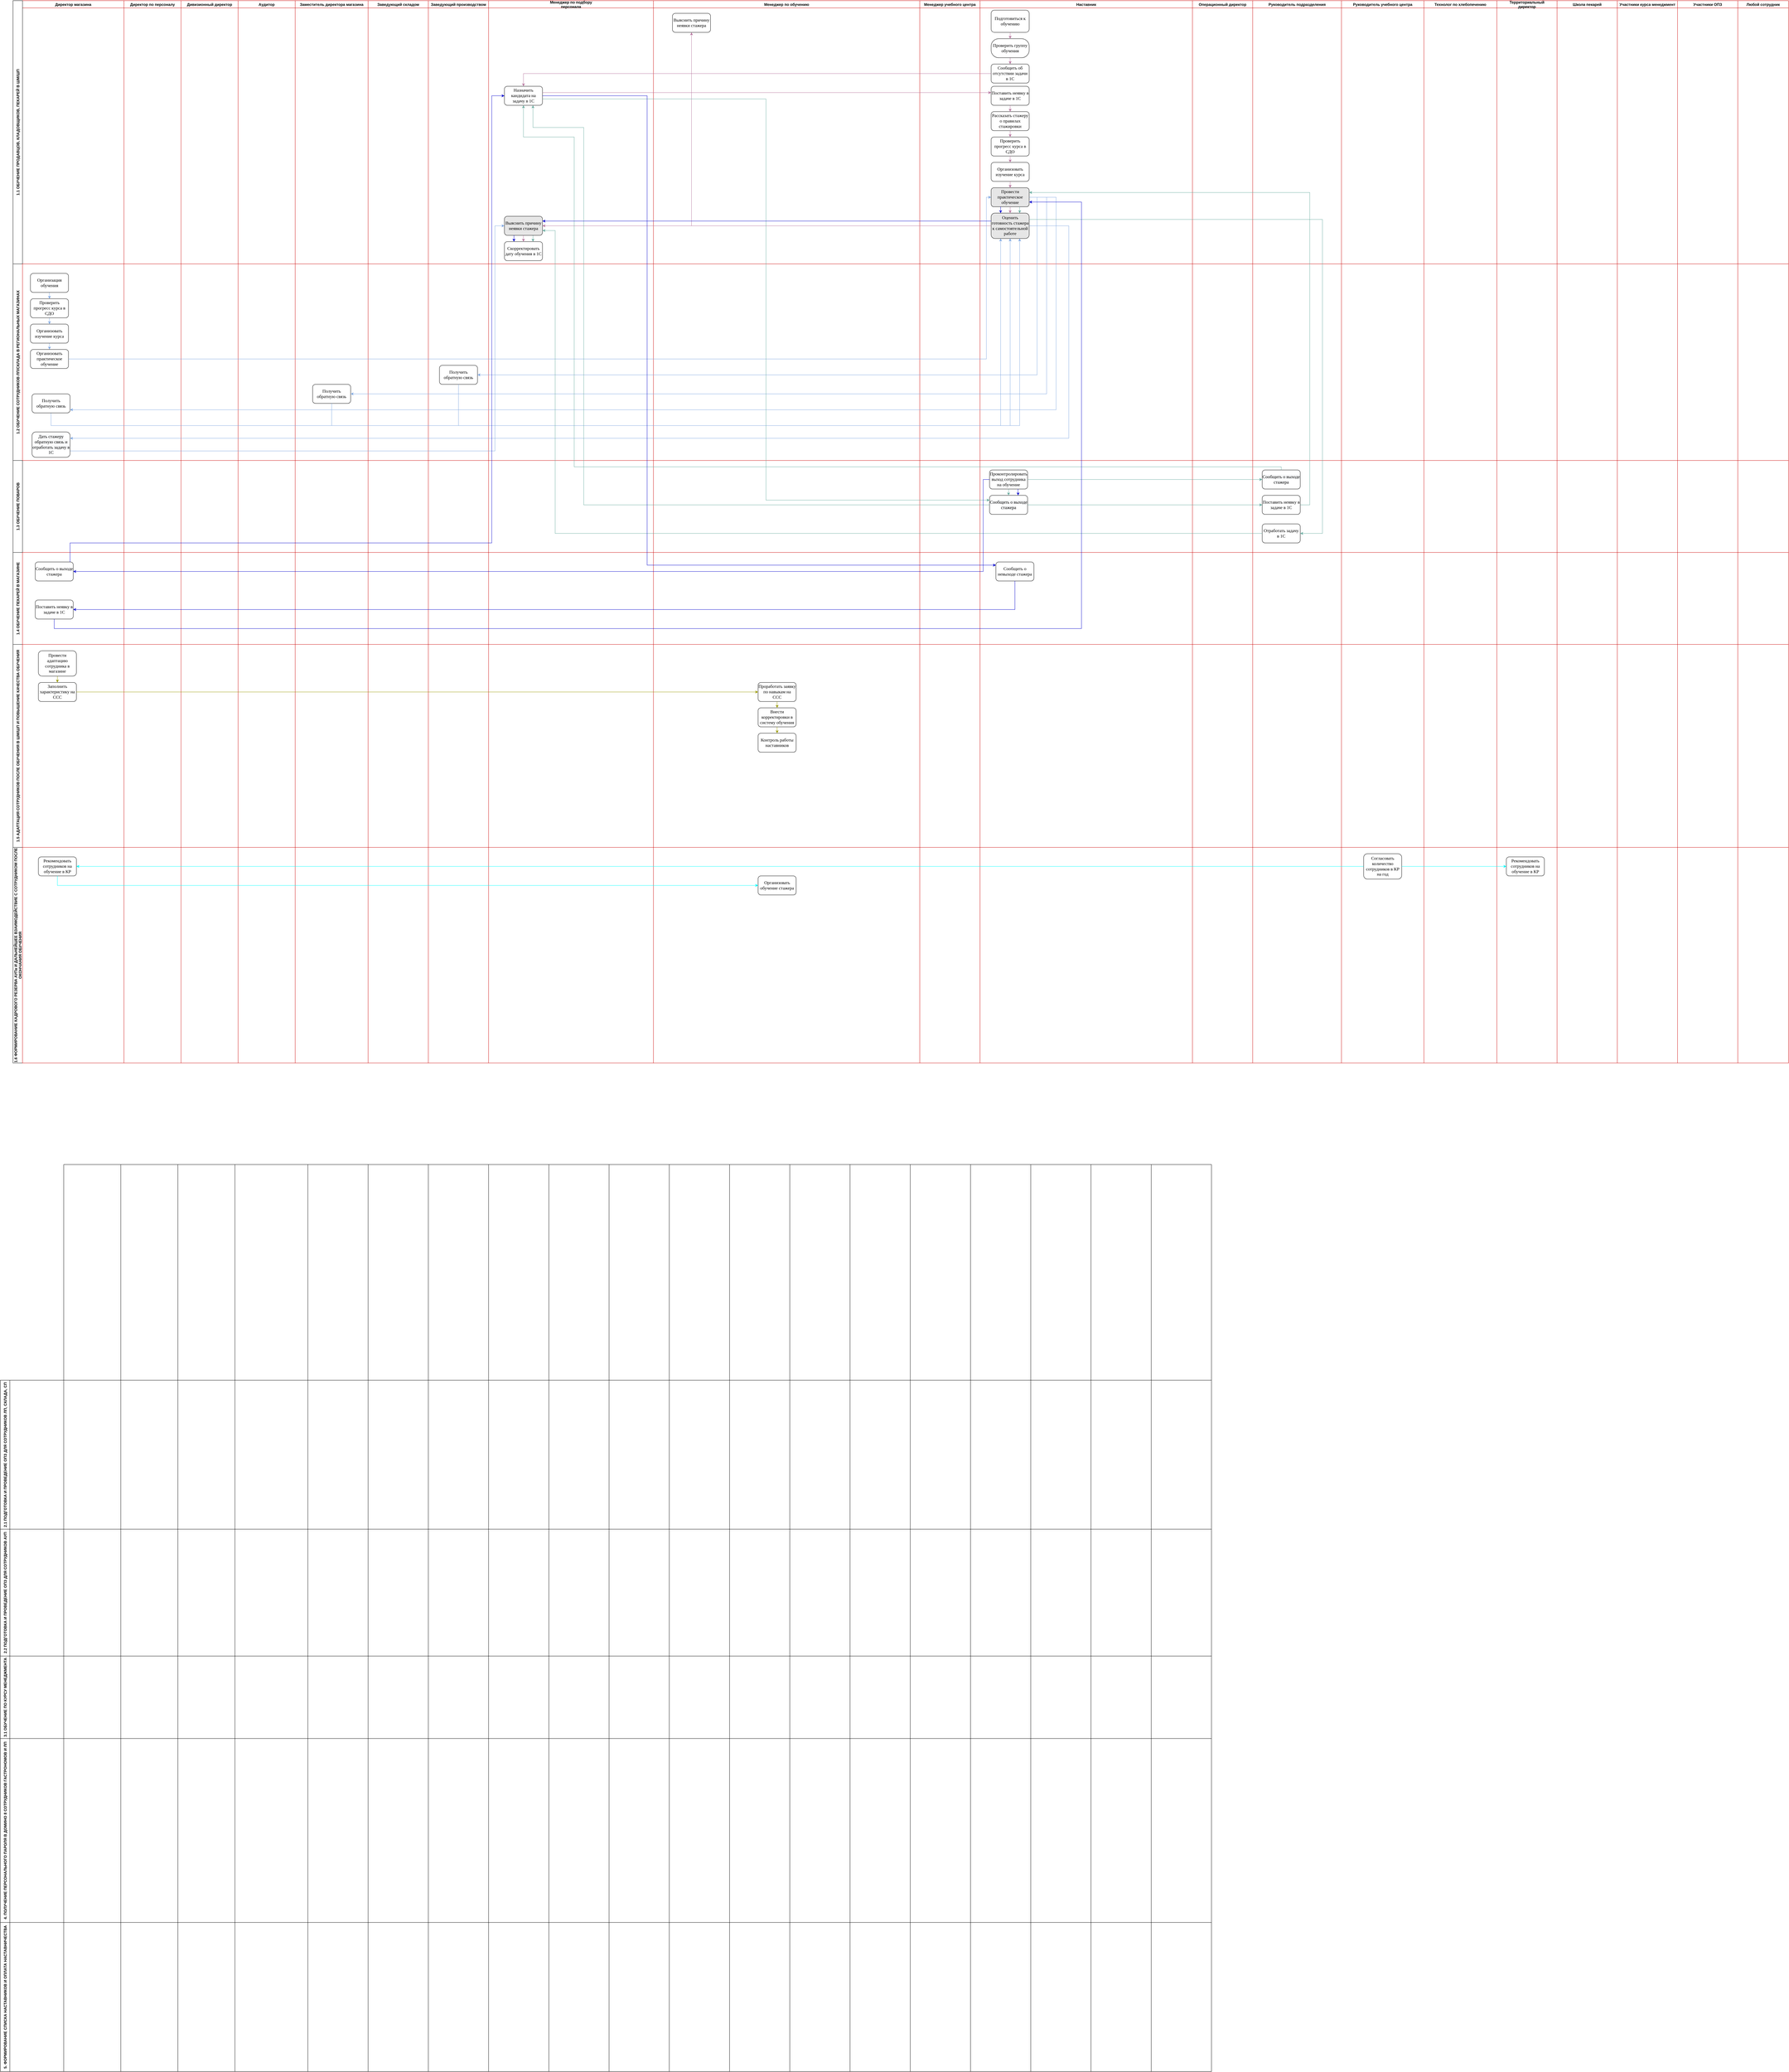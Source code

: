 <mxfile version="16.5.3" type="github">
  <diagram id="kgpKYQtTHZ0yAKxKKP6v" name="Page-1">
    <mxGraphModel dx="7880" dy="4900" grid="1" gridSize="10" guides="1" tooltips="1" connect="1" arrows="1" fold="1" page="1" pageScale="1" pageWidth="850" pageHeight="1100" math="0" shadow="0">
      <root>
        <mxCell id="0" />
        <mxCell id="1" parent="0" />
        <mxCell id="aoM_VOd6xSWKAF-DBPvm-11" value="Директор по персоналу" style="swimlane;strokeColor=#CC0000;" vertex="1" parent="1">
          <mxGeometry x="500" y="320" width="180" height="830" as="geometry" />
        </mxCell>
        <mxCell id="aoM_VOd6xSWKAF-DBPvm-12" value="Дивизионный директор" style="swimlane;strokeColor=#CC0000;" vertex="1" parent="1">
          <mxGeometry x="680" y="320" width="180" height="830" as="geometry" />
        </mxCell>
        <mxCell id="aoM_VOd6xSWKAF-DBPvm-13" value="Аудитор" style="swimlane;strokeColor=#CC0000;" vertex="1" parent="1">
          <mxGeometry x="860" y="320" width="180" height="830" as="geometry" />
        </mxCell>
        <mxCell id="aoM_VOd6xSWKAF-DBPvm-14" value="Заместитель директора магазина" style="swimlane;strokeColor=#CC0000;" vertex="1" parent="1">
          <mxGeometry x="1040" y="320" width="230" height="830" as="geometry">
            <mxRectangle x="890" y="320" width="230" height="23" as="alternateBounds" />
          </mxGeometry>
        </mxCell>
        <mxCell id="aoM_VOd6xSWKAF-DBPvm-15" value="Заведующий складом" style="swimlane;strokeColor=#CC0000;" vertex="1" parent="1">
          <mxGeometry x="1270" y="320" width="190" height="830" as="geometry" />
        </mxCell>
        <mxCell id="aoM_VOd6xSWKAF-DBPvm-17" value="Менеджер по подбору&#xa;персонала " style="swimlane;strokeColor=#CC0000;" vertex="1" parent="1">
          <mxGeometry x="1650" y="320" width="520" height="830" as="geometry" />
        </mxCell>
        <mxCell id="aoM_VOd6xSWKAF-DBPvm-312" value="Назначить кандидата на задачу в 1С" style="whiteSpace=wrap;html=1;fontSize=14;fontFamily=Times New Roman;rounded=1;" vertex="1" parent="aoM_VOd6xSWKAF-DBPvm-17">
          <mxGeometry x="50" y="270" width="120" height="60" as="geometry" />
        </mxCell>
        <mxCell id="aoM_VOd6xSWKAF-DBPvm-457" value="" style="edgeStyle=orthogonalEdgeStyle;rounded=0;orthogonalLoop=1;jettySize=auto;html=1;fontFamily=Times New Roman;fontSize=14;fontColor=#000000;strokeColor=#67AB9F;entryX=0.75;entryY=0;entryDx=0;entryDy=0;" edge="1" parent="aoM_VOd6xSWKAF-DBPvm-17" source="aoM_VOd6xSWKAF-DBPvm-332" target="aoM_VOd6xSWKAF-DBPvm-337">
          <mxGeometry relative="1" as="geometry">
            <mxPoint x="110" y="600.0" as="targetPoint" />
            <Array as="points">
              <mxPoint x="140" y="740" />
              <mxPoint x="140" y="740" />
            </Array>
          </mxGeometry>
        </mxCell>
        <mxCell id="aoM_VOd6xSWKAF-DBPvm-332" value="Выяснить причину неявки стажера" style="whiteSpace=wrap;html=1;fontSize=14;fontFamily=Times New Roman;rounded=1;fillColor=#E6E6E6;" vertex="1" parent="aoM_VOd6xSWKAF-DBPvm-17">
          <mxGeometry x="50" y="680" width="120" height="60" as="geometry" />
        </mxCell>
        <mxCell id="aoM_VOd6xSWKAF-DBPvm-337" value="Скорректировать дату обучения в 1С" style="whiteSpace=wrap;html=1;fontSize=14;fontFamily=Times New Roman;rounded=1;" vertex="1" parent="aoM_VOd6xSWKAF-DBPvm-17">
          <mxGeometry x="50" y="760" width="120" height="60" as="geometry" />
        </mxCell>
        <mxCell id="aoM_VOd6xSWKAF-DBPvm-338" value="" style="edgeStyle=orthogonalEdgeStyle;rounded=0;orthogonalLoop=1;jettySize=auto;html=1;fontFamily=Times New Roman;fontSize=14;strokeColor=#B5739D;" edge="1" parent="aoM_VOd6xSWKAF-DBPvm-17" source="aoM_VOd6xSWKAF-DBPvm-332" target="aoM_VOd6xSWKAF-DBPvm-337">
          <mxGeometry relative="1" as="geometry" />
        </mxCell>
        <mxCell id="aoM_VOd6xSWKAF-DBPvm-16" value="Заведующий производством" style="swimlane;strokeColor=#CC0000;" vertex="1" parent="aoM_VOd6xSWKAF-DBPvm-17">
          <mxGeometry x="-190" width="190" height="830" as="geometry" />
        </mxCell>
        <mxCell id="aoM_VOd6xSWKAF-DBPvm-519" value="" style="edgeStyle=orthogonalEdgeStyle;rounded=0;orthogonalLoop=1;jettySize=auto;html=1;fontFamily=Times New Roman;fontSize=14;fontColor=#000000;strokeColor=#0000CC;entryX=0.25;entryY=0;entryDx=0;entryDy=0;" edge="1" parent="aoM_VOd6xSWKAF-DBPvm-17" source="aoM_VOd6xSWKAF-DBPvm-332" target="aoM_VOd6xSWKAF-DBPvm-337">
          <mxGeometry relative="1" as="geometry">
            <mxPoint x="110" y="820" as="targetPoint" />
            <Array as="points">
              <mxPoint x="80" y="740" />
              <mxPoint x="80" y="740" />
            </Array>
          </mxGeometry>
        </mxCell>
        <mxCell id="aoM_VOd6xSWKAF-DBPvm-8" value="Директор магазина" style="swimlane;strokeColor=#CC0000;" vertex="1" parent="1">
          <mxGeometry x="180" y="320" width="320" height="830" as="geometry" />
        </mxCell>
        <mxCell id="aoM_VOd6xSWKAF-DBPvm-10" value="1.1 ОБУЧЕНИЕ ПРОДАВЦОВ, КЛАДОВЩИКОВ, ПЕКАРЕЙ В ШМ/ШП" style="swimlane;horizontal=0;startSize=30;" vertex="1" parent="1">
          <mxGeometry x="150" y="320" width="30" height="830" as="geometry" />
        </mxCell>
        <mxCell id="aoM_VOd6xSWKAF-DBPvm-18" value="Менеджер по обучению" style="swimlane;strokeColor=#CC0000;" vertex="1" parent="1">
          <mxGeometry x="2170" y="320" width="840" height="830" as="geometry" />
        </mxCell>
        <mxCell id="aoM_VOd6xSWKAF-DBPvm-328" value="Выяснить причину неявки стажера" style="whiteSpace=wrap;html=1;fontSize=14;fontFamily=Times New Roman;rounded=1;" vertex="1" parent="aoM_VOd6xSWKAF-DBPvm-18">
          <mxGeometry x="60" y="40" width="120" height="60" as="geometry" />
        </mxCell>
        <mxCell id="aoM_VOd6xSWKAF-DBPvm-20" value="Менеджер учебного центра" style="swimlane;strokeColor=#CC0000;" vertex="1" parent="1">
          <mxGeometry x="3010" y="320" width="190" height="830" as="geometry" />
        </mxCell>
        <mxCell id="aoM_VOd6xSWKAF-DBPvm-24" value="Руководитель учебного центра" style="swimlane;strokeColor=#CC0000;" vertex="1" parent="1">
          <mxGeometry x="4340" y="320" width="260" height="830" as="geometry" />
        </mxCell>
        <mxCell id="aoM_VOd6xSWKAF-DBPvm-23" value="Руководитель подразделения" style="swimlane;strokeColor=#CC0000;" vertex="1" parent="aoM_VOd6xSWKAF-DBPvm-24">
          <mxGeometry x="-280" width="280" height="830" as="geometry" />
        </mxCell>
        <mxCell id="aoM_VOd6xSWKAF-DBPvm-22" value="Операционный директор" style="swimlane;strokeColor=#CC0000;" vertex="1" parent="aoM_VOd6xSWKAF-DBPvm-23">
          <mxGeometry x="-190" width="190" height="830" as="geometry" />
        </mxCell>
        <mxCell id="aoM_VOd6xSWKAF-DBPvm-21" value="Наставник" style="swimlane;strokeColor=#CC0000;" vertex="1" parent="aoM_VOd6xSWKAF-DBPvm-22">
          <mxGeometry x="-670" width="670" height="830" as="geometry" />
        </mxCell>
        <mxCell id="aoM_VOd6xSWKAF-DBPvm-304" value="&lt;span style=&quot;font-size: 14px; letter-spacing: -0.05pt;&quot;&gt;Подготовиться &lt;/span&gt;&lt;span style=&quot;font-size: 14px;&quot;&gt;к&lt;span style=&quot;letter-spacing: -2.35pt; font-size: 14px;&quot;&gt; &lt;/span&gt;обучению&lt;/span&gt;" style="rounded=1;whiteSpace=wrap;html=1;fontFamily=Times New Roman;fontSize=14;" vertex="1" parent="aoM_VOd6xSWKAF-DBPvm-21">
          <mxGeometry x="35" y="30" width="120" height="70" as="geometry" />
        </mxCell>
        <mxCell id="aoM_VOd6xSWKAF-DBPvm-311" value="" style="edgeStyle=orthogonalEdgeStyle;rounded=0;orthogonalLoop=1;jettySize=auto;html=1;strokeColor=#B5739D;" edge="1" parent="aoM_VOd6xSWKAF-DBPvm-21" source="aoM_VOd6xSWKAF-DBPvm-308" target="aoM_VOd6xSWKAF-DBPvm-310">
          <mxGeometry relative="1" as="geometry" />
        </mxCell>
        <mxCell id="aoM_VOd6xSWKAF-DBPvm-308" value="&lt;span style=&quot;font-size: 14px;&quot;&gt;Проверить&lt;span style=&quot;letter-spacing: 0.05pt; font-size: 14px;&quot;&gt; &lt;/span&gt;&lt;span style=&quot;letter-spacing: -0.05pt; font-size: 14px;&quot;&gt;группу&lt;/span&gt;&lt;span style=&quot;letter-spacing: -0.35pt; font-size: 14px;&quot;&gt; &lt;/span&gt;&lt;span style=&quot;letter-spacing: -0.05pt; font-size: 14px;&quot;&gt;обучения&lt;/span&gt;&lt;/span&gt;" style="whiteSpace=wrap;html=1;rounded=1;fontFamily=Times New Roman;fontSize=14;arcSize=40;" vertex="1" parent="aoM_VOd6xSWKAF-DBPvm-21">
          <mxGeometry x="35" y="120" width="120" height="60" as="geometry" />
        </mxCell>
        <mxCell id="aoM_VOd6xSWKAF-DBPvm-309" value="" style="edgeStyle=orthogonalEdgeStyle;rounded=0;orthogonalLoop=1;jettySize=auto;html=1;strokeColor=#B5739D;" edge="1" parent="aoM_VOd6xSWKAF-DBPvm-21" source="aoM_VOd6xSWKAF-DBPvm-304" target="aoM_VOd6xSWKAF-DBPvm-308">
          <mxGeometry relative="1" as="geometry" />
        </mxCell>
        <mxCell id="aoM_VOd6xSWKAF-DBPvm-310" value="Сообщить об отсутствии задачи в 1С" style="whiteSpace=wrap;html=1;rounded=1;fontFamily=Times New Roman;fontSize=14;" vertex="1" parent="aoM_VOd6xSWKAF-DBPvm-21">
          <mxGeometry x="35" y="200" width="120" height="60" as="geometry" />
        </mxCell>
        <mxCell id="aoM_VOd6xSWKAF-DBPvm-314" value="Поставить неявку в задаче в 1С" style="whiteSpace=wrap;html=1;fontSize=14;fontFamily=Times New Roman;rounded=1;" vertex="1" parent="aoM_VOd6xSWKAF-DBPvm-21">
          <mxGeometry x="35" y="270" width="120" height="60" as="geometry" />
        </mxCell>
        <mxCell id="aoM_VOd6xSWKAF-DBPvm-317" value="Рассказать стажеру о правилах стажировки" style="whiteSpace=wrap;html=1;fontSize=14;fontFamily=Times New Roman;rounded=1;" vertex="1" parent="aoM_VOd6xSWKAF-DBPvm-21">
          <mxGeometry x="35" y="350" width="120" height="60" as="geometry" />
        </mxCell>
        <mxCell id="aoM_VOd6xSWKAF-DBPvm-318" value="" style="edgeStyle=orthogonalEdgeStyle;rounded=0;orthogonalLoop=1;jettySize=auto;html=1;fontFamily=Times New Roman;fontSize=14;strokeColor=#B5739D;" edge="1" parent="aoM_VOd6xSWKAF-DBPvm-21" source="aoM_VOd6xSWKAF-DBPvm-314" target="aoM_VOd6xSWKAF-DBPvm-317">
          <mxGeometry relative="1" as="geometry" />
        </mxCell>
        <mxCell id="aoM_VOd6xSWKAF-DBPvm-319" value="Проверить прогресс курса в СДО" style="whiteSpace=wrap;html=1;fontSize=14;fontFamily=Times New Roman;rounded=1;" vertex="1" parent="aoM_VOd6xSWKAF-DBPvm-21">
          <mxGeometry x="35" y="430" width="120" height="60" as="geometry" />
        </mxCell>
        <mxCell id="aoM_VOd6xSWKAF-DBPvm-320" value="" style="edgeStyle=orthogonalEdgeStyle;rounded=0;orthogonalLoop=1;jettySize=auto;html=1;fontFamily=Times New Roman;fontSize=14;strokeColor=#B5739D;" edge="1" parent="aoM_VOd6xSWKAF-DBPvm-21" source="aoM_VOd6xSWKAF-DBPvm-317" target="aoM_VOd6xSWKAF-DBPvm-319">
          <mxGeometry relative="1" as="geometry" />
        </mxCell>
        <mxCell id="aoM_VOd6xSWKAF-DBPvm-321" value="Организовать изучение курса" style="whiteSpace=wrap;html=1;fontSize=14;fontFamily=Times New Roman;rounded=1;" vertex="1" parent="aoM_VOd6xSWKAF-DBPvm-21">
          <mxGeometry x="35" y="510" width="120" height="60" as="geometry" />
        </mxCell>
        <mxCell id="aoM_VOd6xSWKAF-DBPvm-322" value="" style="edgeStyle=orthogonalEdgeStyle;rounded=0;orthogonalLoop=1;jettySize=auto;html=1;fontFamily=Times New Roman;fontSize=14;strokeColor=#B5739D;" edge="1" parent="aoM_VOd6xSWKAF-DBPvm-21" source="aoM_VOd6xSWKAF-DBPvm-319" target="aoM_VOd6xSWKAF-DBPvm-321">
          <mxGeometry relative="1" as="geometry" />
        </mxCell>
        <mxCell id="aoM_VOd6xSWKAF-DBPvm-323" value="Провести практическое обучение" style="whiteSpace=wrap;html=1;fontSize=14;fontFamily=Times New Roman;rounded=1;fontColor=#050505;fillColor=#E6E6E6;" vertex="1" parent="aoM_VOd6xSWKAF-DBPvm-21">
          <mxGeometry x="35" y="590" width="120" height="60" as="geometry" />
        </mxCell>
        <mxCell id="aoM_VOd6xSWKAF-DBPvm-324" value="" style="edgeStyle=orthogonalEdgeStyle;rounded=0;orthogonalLoop=1;jettySize=auto;html=1;fontFamily=Times New Roman;fontSize=14;strokeColor=#B5739D;" edge="1" parent="aoM_VOd6xSWKAF-DBPvm-21" source="aoM_VOd6xSWKAF-DBPvm-321" target="aoM_VOd6xSWKAF-DBPvm-323">
          <mxGeometry relative="1" as="geometry" />
        </mxCell>
        <mxCell id="aoM_VOd6xSWKAF-DBPvm-325" value="Оценить готовность стажера к самостоятельной работе" style="whiteSpace=wrap;html=1;fontSize=14;fontFamily=Times New Roman;rounded=1;fillColor=#E6E6E6;" vertex="1" parent="aoM_VOd6xSWKAF-DBPvm-21">
          <mxGeometry x="35" y="670" width="120" height="80" as="geometry" />
        </mxCell>
        <mxCell id="aoM_VOd6xSWKAF-DBPvm-326" value="" style="edgeStyle=orthogonalEdgeStyle;rounded=0;orthogonalLoop=1;jettySize=auto;html=1;fontFamily=Times New Roman;fontSize=14;strokeColor=#B5739D;" edge="1" parent="aoM_VOd6xSWKAF-DBPvm-21" source="aoM_VOd6xSWKAF-DBPvm-323" target="aoM_VOd6xSWKAF-DBPvm-325">
          <mxGeometry relative="1" as="geometry" />
        </mxCell>
        <mxCell id="aoM_VOd6xSWKAF-DBPvm-451" value="" style="edgeStyle=orthogonalEdgeStyle;rounded=0;orthogonalLoop=1;jettySize=auto;html=1;fontFamily=Times New Roman;fontSize=14;fontColor=#000000;strokeColor=#67AB9F;entryX=0.75;entryY=0;entryDx=0;entryDy=0;" edge="1" parent="aoM_VOd6xSWKAF-DBPvm-21" source="aoM_VOd6xSWKAF-DBPvm-323" target="aoM_VOd6xSWKAF-DBPvm-325">
          <mxGeometry relative="1" as="geometry">
            <mxPoint x="320.0" y="520.0" as="targetPoint" />
            <Array as="points">
              <mxPoint x="120" y="650" />
              <mxPoint x="120" y="650" />
            </Array>
          </mxGeometry>
        </mxCell>
        <mxCell id="aoM_VOd6xSWKAF-DBPvm-515" value="" style="edgeStyle=orthogonalEdgeStyle;rounded=0;orthogonalLoop=1;jettySize=auto;html=1;fontFamily=Times New Roman;fontSize=14;fontColor=#000000;strokeColor=#0000CC;entryX=0.25;entryY=0;entryDx=0;entryDy=0;" edge="1" parent="aoM_VOd6xSWKAF-DBPvm-21" source="aoM_VOd6xSWKAF-DBPvm-323" target="aoM_VOd6xSWKAF-DBPvm-325">
          <mxGeometry relative="1" as="geometry">
            <mxPoint x="95" y="730" as="targetPoint" />
            <Array as="points">
              <mxPoint x="65" y="650" />
              <mxPoint x="65" y="650" />
            </Array>
          </mxGeometry>
        </mxCell>
        <mxCell id="aoM_VOd6xSWKAF-DBPvm-29" value="Участники ОПЗ" style="swimlane;strokeColor=#CC0000;" vertex="1" parent="1">
          <mxGeometry x="5400" y="320" width="190" height="830" as="geometry" />
        </mxCell>
        <mxCell id="aoM_VOd6xSWKAF-DBPvm-28" value="Участники курса менеджмент" style="swimlane;strokeColor=#CC0000;" vertex="1" parent="aoM_VOd6xSWKAF-DBPvm-29">
          <mxGeometry x="-190" width="190" height="830" as="geometry" />
        </mxCell>
        <mxCell id="aoM_VOd6xSWKAF-DBPvm-27" value="Школа пекарей" style="swimlane;strokeColor=#CC0000;" vertex="1" parent="aoM_VOd6xSWKAF-DBPvm-28">
          <mxGeometry x="-190" width="190" height="830" as="geometry" />
        </mxCell>
        <mxCell id="aoM_VOd6xSWKAF-DBPvm-26" value="Территориальный&#xa;директор" style="swimlane;strokeColor=#CC0000;" vertex="1" parent="aoM_VOd6xSWKAF-DBPvm-27">
          <mxGeometry x="-190" width="190" height="830" as="geometry" />
        </mxCell>
        <mxCell id="aoM_VOd6xSWKAF-DBPvm-25" value="Технолог по хлебопечению" style="swimlane;strokeColor=#CC0000;" vertex="1" parent="aoM_VOd6xSWKAF-DBPvm-26">
          <mxGeometry x="-230" width="230" height="830" as="geometry" />
        </mxCell>
        <mxCell id="aoM_VOd6xSWKAF-DBPvm-30" value="Любой сотрудник" style="swimlane;strokeColor=#CC0000;" vertex="1" parent="1">
          <mxGeometry x="5590" y="320" width="160" height="830" as="geometry" />
        </mxCell>
        <mxCell id="aoM_VOd6xSWKAF-DBPvm-32" value="1.2 ОБУЧЕНИЕ СОТРУДНИКОВ ЛП/СКЛАДА В РЕГИОНАЛЬНЫХ МАГАЗИНАХ" style="swimlane;horizontal=0;startSize=30;align=center;" vertex="1" parent="1">
          <mxGeometry x="150" y="1150" width="30" height="620" as="geometry" />
        </mxCell>
        <mxCell id="aoM_VOd6xSWKAF-DBPvm-341" value="" style="edgeStyle=orthogonalEdgeStyle;rounded=0;orthogonalLoop=1;jettySize=auto;html=1;fontFamily=Times New Roman;fontSize=14;strokeColor=#7EA6E0;" edge="1" parent="aoM_VOd6xSWKAF-DBPvm-32" source="aoM_VOd6xSWKAF-DBPvm-339" target="aoM_VOd6xSWKAF-DBPvm-340">
          <mxGeometry relative="1" as="geometry" />
        </mxCell>
        <mxCell id="aoM_VOd6xSWKAF-DBPvm-339" value="Организация обучения" style="rounded=1;whiteSpace=wrap;html=1;fontFamily=Times New Roman;fontSize=14;" vertex="1" parent="aoM_VOd6xSWKAF-DBPvm-32">
          <mxGeometry x="55" y="30" width="120" height="60" as="geometry" />
        </mxCell>
        <mxCell id="aoM_VOd6xSWKAF-DBPvm-344" value="" style="edgeStyle=orthogonalEdgeStyle;rounded=0;orthogonalLoop=1;jettySize=auto;html=1;fontFamily=Times New Roman;fontSize=14;strokeColor=#7EA6E0;" edge="1" parent="aoM_VOd6xSWKAF-DBPvm-32" source="aoM_VOd6xSWKAF-DBPvm-340" target="aoM_VOd6xSWKAF-DBPvm-343">
          <mxGeometry relative="1" as="geometry" />
        </mxCell>
        <mxCell id="aoM_VOd6xSWKAF-DBPvm-340" value="Проверить прогресс курса в СДО" style="whiteSpace=wrap;html=1;fontSize=14;fontFamily=Times New Roman;rounded=1;" vertex="1" parent="aoM_VOd6xSWKAF-DBPvm-32">
          <mxGeometry x="55" y="110" width="120" height="60" as="geometry" />
        </mxCell>
        <mxCell id="aoM_VOd6xSWKAF-DBPvm-346" value="" style="edgeStyle=orthogonalEdgeStyle;rounded=0;orthogonalLoop=1;jettySize=auto;html=1;fontFamily=Times New Roman;fontSize=14;strokeColor=#7EA6E0;" edge="1" parent="aoM_VOd6xSWKAF-DBPvm-32" source="aoM_VOd6xSWKAF-DBPvm-343" target="aoM_VOd6xSWKAF-DBPvm-345">
          <mxGeometry relative="1" as="geometry" />
        </mxCell>
        <mxCell id="aoM_VOd6xSWKAF-DBPvm-343" value="Организовать изучение курса" style="whiteSpace=wrap;html=1;fontSize=14;fontFamily=Times New Roman;rounded=1;" vertex="1" parent="aoM_VOd6xSWKAF-DBPvm-32">
          <mxGeometry x="55" y="190" width="120" height="60" as="geometry" />
        </mxCell>
        <mxCell id="aoM_VOd6xSWKAF-DBPvm-345" value="Организовать практическое обучение" style="whiteSpace=wrap;html=1;fontSize=14;fontFamily=Times New Roman;rounded=1;" vertex="1" parent="aoM_VOd6xSWKAF-DBPvm-32">
          <mxGeometry x="55" y="270" width="120" height="60" as="geometry" />
        </mxCell>
        <mxCell id="aoM_VOd6xSWKAF-DBPvm-34" value="1.4 ОБУЧЕНИЕ ПЕКАРЕЙ В МАГАЗИНЕ" style="swimlane;horizontal=0;startSize=30;" vertex="1" parent="1">
          <mxGeometry x="150" y="2060" width="30" height="290" as="geometry" />
        </mxCell>
        <mxCell id="aoM_VOd6xSWKAF-DBPvm-35" value="1.5 АДАПТАЦИЯ СОТРУДНИКОВ ПОСЛЕ ОБУЧЕНИЯ В ШМ/ШП И ПОВЫШЕНИЕ КАЧЕСТВА ОБУЧЕНИЯ" style="swimlane;horizontal=0;startSize=30;" vertex="1" parent="1">
          <mxGeometry x="150" y="2350" width="30" height="640" as="geometry" />
        </mxCell>
        <mxCell id="aoM_VOd6xSWKAF-DBPvm-36" value="1.6 ФОРМИРОВАНИЕ КАДРОВОГО РЕЗЕРВА АУПа И ДАЛЬНЕЙШЕЕ ВЗАИМОДЕЙСТВИЕ С СОТРУДНИКОМ ПОСЛЕ&#xa;ОКОНЧАНИЯ ОБУЧЕНИЯ" style="swimlane;horizontal=0;startSize=30;" vertex="1" parent="1">
          <mxGeometry x="150" y="2990" width="30" height="680" as="geometry" />
        </mxCell>
        <mxCell id="aoM_VOd6xSWKAF-DBPvm-37" value="2.1 ПОДГОТОВКА И ПРОВЕДЕНИЕ ОПЗ ДЛЯ СОТРУДНИКОВ ЛП, СКЛАДА, СП" style="swimlane;horizontal=0;startSize=30;" vertex="1" parent="1">
          <mxGeometry x="110" y="4670" width="200" height="470" as="geometry" />
        </mxCell>
        <mxCell id="aoM_VOd6xSWKAF-DBPvm-38" value="2.2 ПОДГОТОВКА И ПРОВЕДЕНИЕ ОПЗ ДЛЯ СОТРУДНИКОВ АУП" style="swimlane;horizontal=0;startSize=30;" vertex="1" parent="1">
          <mxGeometry x="110" y="5140" width="200" height="400" as="geometry" />
        </mxCell>
        <mxCell id="aoM_VOd6xSWKAF-DBPvm-39" value="3.1 ОБУЧЕНИЕ ПО КУРСУ МЕНЕДЖМЕНТА" style="swimlane;horizontal=0;startSize=30;" vertex="1" parent="1">
          <mxGeometry x="110" y="5540" width="200" height="260" as="geometry" />
        </mxCell>
        <mxCell id="aoM_VOd6xSWKAF-DBPvm-40" value="4. ПОЛУЧЕНИЕ ПЕРСОНАЛЬНОГО ПАРОЛЯ В ДОМИНО 8 СОТРУДНИКОВ ГАСТРОНОМОВ И ЛП" style="swimlane;horizontal=0;startSize=30;" vertex="1" parent="1">
          <mxGeometry x="110" y="5800" width="200" height="580" as="geometry" />
        </mxCell>
        <mxCell id="aoM_VOd6xSWKAF-DBPvm-41" value="5. ФОРМИРОВАНИЕ СПИСКА НАСТАВНИКОВ И ОПЛАТА НАСТАВНИЧЕСТВА" style="swimlane;horizontal=0;startSize=30;" vertex="1" parent="1">
          <mxGeometry x="110" y="6380" width="3820" height="470" as="geometry" />
        </mxCell>
        <mxCell id="aoM_VOd6xSWKAF-DBPvm-283" value="" style="swimlane;startSize=0;" vertex="1" parent="aoM_VOd6xSWKAF-DBPvm-41">
          <mxGeometry x="200" width="180" height="470" as="geometry" />
        </mxCell>
        <mxCell id="aoM_VOd6xSWKAF-DBPvm-284" value="" style="swimlane;startSize=0;" vertex="1" parent="aoM_VOd6xSWKAF-DBPvm-41">
          <mxGeometry x="380" width="180" height="470" as="geometry" />
        </mxCell>
        <mxCell id="aoM_VOd6xSWKAF-DBPvm-285" value="" style="swimlane;startSize=0;" vertex="1" parent="aoM_VOd6xSWKAF-DBPvm-41">
          <mxGeometry x="560" width="180" height="470" as="geometry" />
        </mxCell>
        <mxCell id="aoM_VOd6xSWKAF-DBPvm-286" value="" style="swimlane;startSize=0;" vertex="1" parent="aoM_VOd6xSWKAF-DBPvm-41">
          <mxGeometry x="740" width="230" height="470" as="geometry" />
        </mxCell>
        <mxCell id="aoM_VOd6xSWKAF-DBPvm-287" value="" style="swimlane;startSize=0;" vertex="1" parent="aoM_VOd6xSWKAF-DBPvm-41">
          <mxGeometry x="970" width="190" height="470" as="geometry" />
        </mxCell>
        <mxCell id="aoM_VOd6xSWKAF-DBPvm-288" value="" style="swimlane;startSize=0;" vertex="1" parent="aoM_VOd6xSWKAF-DBPvm-41">
          <mxGeometry x="1160" width="190" height="470" as="geometry" />
        </mxCell>
        <mxCell id="aoM_VOd6xSWKAF-DBPvm-289" value="" style="swimlane;startSize=0;" vertex="1" parent="aoM_VOd6xSWKAF-DBPvm-41">
          <mxGeometry x="1350" width="190" height="470" as="geometry" />
        </mxCell>
        <mxCell id="aoM_VOd6xSWKAF-DBPvm-290" value="" style="swimlane;startSize=0;" vertex="1" parent="aoM_VOd6xSWKAF-DBPvm-41">
          <mxGeometry x="1540" width="190" height="470" as="geometry" />
        </mxCell>
        <mxCell id="aoM_VOd6xSWKAF-DBPvm-291" value="" style="swimlane;startSize=0;" vertex="1" parent="aoM_VOd6xSWKAF-DBPvm-41">
          <mxGeometry x="1730" width="190" height="470" as="geometry" />
        </mxCell>
        <mxCell id="aoM_VOd6xSWKAF-DBPvm-293" value="" style="swimlane;startSize=0;" vertex="1" parent="aoM_VOd6xSWKAF-DBPvm-41">
          <mxGeometry x="2110" width="190" height="470" as="geometry" />
        </mxCell>
        <mxCell id="aoM_VOd6xSWKAF-DBPvm-294" value="" style="swimlane;startSize=0;" vertex="1" parent="aoM_VOd6xSWKAF-DBPvm-41">
          <mxGeometry x="2300" width="950" height="470" as="geometry" />
        </mxCell>
        <mxCell id="aoM_VOd6xSWKAF-DBPvm-295" value="" style="swimlane;startSize=0;" vertex="1" parent="aoM_VOd6xSWKAF-DBPvm-294">
          <mxGeometry x="190" width="190" height="470" as="geometry" />
        </mxCell>
        <mxCell id="aoM_VOd6xSWKAF-DBPvm-296" value="" style="swimlane;startSize=0;" vertex="1" parent="aoM_VOd6xSWKAF-DBPvm-294">
          <mxGeometry x="380" width="190" height="470" as="geometry" />
        </mxCell>
        <mxCell id="aoM_VOd6xSWKAF-DBPvm-297" value="" style="swimlane;startSize=0;" vertex="1" parent="aoM_VOd6xSWKAF-DBPvm-294">
          <mxGeometry x="570" width="190" height="470" as="geometry" />
        </mxCell>
        <mxCell id="aoM_VOd6xSWKAF-DBPvm-298" value="" style="swimlane;startSize=0;" vertex="1" parent="aoM_VOd6xSWKAF-DBPvm-294">
          <mxGeometry x="760" width="190" height="470" as="geometry" />
        </mxCell>
        <mxCell id="aoM_VOd6xSWKAF-DBPvm-299" value="" style="swimlane;startSize=0;" vertex="1" parent="aoM_VOd6xSWKAF-DBPvm-41">
          <mxGeometry x="3250" width="190" height="470" as="geometry" />
        </mxCell>
        <mxCell id="aoM_VOd6xSWKAF-DBPvm-300" value="" style="swimlane;startSize=0;" vertex="1" parent="aoM_VOd6xSWKAF-DBPvm-41">
          <mxGeometry x="3440" width="190" height="470" as="geometry" />
        </mxCell>
        <mxCell id="aoM_VOd6xSWKAF-DBPvm-301" value="" style="swimlane;startSize=0;" vertex="1" parent="aoM_VOd6xSWKAF-DBPvm-41">
          <mxGeometry x="3630" width="190" height="470" as="geometry" />
        </mxCell>
        <mxCell id="aoM_VOd6xSWKAF-DBPvm-44" value="" style="swimlane;startSize=0;strokeColor=#CC0000;" vertex="1" parent="1">
          <mxGeometry x="680" y="1150" width="180" height="620" as="geometry" />
        </mxCell>
        <mxCell id="aoM_VOd6xSWKAF-DBPvm-43" value="" style="swimlane;startSize=0;strokeColor=#CC0000;" vertex="1" parent="aoM_VOd6xSWKAF-DBPvm-44">
          <mxGeometry x="-180" width="180" height="620" as="geometry" />
        </mxCell>
        <mxCell id="aoM_VOd6xSWKAF-DBPvm-458" value="" style="swimlane;startSize=0;fontFamily=Times New Roman;fontSize=14;strokeColor=#CC0000;" vertex="1" parent="aoM_VOd6xSWKAF-DBPvm-43">
          <mxGeometry x="-320" width="320" height="620" as="geometry" />
        </mxCell>
        <mxCell id="aoM_VOd6xSWKAF-DBPvm-46" value="" style="swimlane;startSize=0;strokeColor=#CC0000;" vertex="1" parent="1">
          <mxGeometry x="1040" y="1150" width="230" height="620" as="geometry" />
        </mxCell>
        <mxCell id="aoM_VOd6xSWKAF-DBPvm-361" value="Получить обратную связь" style="whiteSpace=wrap;html=1;fontSize=14;fontFamily=Times New Roman;rounded=1;" vertex="1" parent="aoM_VOd6xSWKAF-DBPvm-46">
          <mxGeometry x="55" y="380" width="120" height="60" as="geometry" />
        </mxCell>
        <mxCell id="aoM_VOd6xSWKAF-DBPvm-45" value="" style="swimlane;startSize=0;strokeColor=#CC0000;" vertex="1" parent="aoM_VOd6xSWKAF-DBPvm-46">
          <mxGeometry x="-180" width="180" height="620" as="geometry" />
        </mxCell>
        <mxCell id="aoM_VOd6xSWKAF-DBPvm-47" value="" style="swimlane;startSize=0;strokeColor=#CC0000;" vertex="1" parent="1">
          <mxGeometry x="1460" y="1150" width="190" height="620" as="geometry" />
        </mxCell>
        <mxCell id="aoM_VOd6xSWKAF-DBPvm-358" value="Получить обратную связь" style="whiteSpace=wrap;html=1;fontSize=14;fontFamily=Times New Roman;rounded=1;" vertex="1" parent="aoM_VOd6xSWKAF-DBPvm-47">
          <mxGeometry x="35" y="320" width="120" height="60" as="geometry" />
        </mxCell>
        <mxCell id="aoM_VOd6xSWKAF-DBPvm-48" value="" style="swimlane;startSize=0;strokeColor=#CC0000;" vertex="1" parent="1">
          <mxGeometry x="1270" y="1150" width="190" height="620" as="geometry" />
        </mxCell>
        <mxCell id="aoM_VOd6xSWKAF-DBPvm-50" value="" style="swimlane;startSize=0;strokeColor=#CC0000;" vertex="1" parent="1">
          <mxGeometry x="2170" y="1150" width="840" height="620" as="geometry" />
        </mxCell>
        <mxCell id="aoM_VOd6xSWKAF-DBPvm-51" value="" style="swimlane;startSize=0;strokeColor=#CC0000;" vertex="1" parent="1">
          <mxGeometry x="3010" y="1150" width="190" height="620" as="geometry" />
        </mxCell>
        <mxCell id="aoM_VOd6xSWKAF-DBPvm-56" value="" style="swimlane;startSize=0;strokeColor=#CC0000;" vertex="1" parent="1">
          <mxGeometry x="4340" y="1150" width="260" height="620" as="geometry" />
        </mxCell>
        <mxCell id="aoM_VOd6xSWKAF-DBPvm-55" value="" style="swimlane;startSize=0;strokeColor=#CC0000;" vertex="1" parent="aoM_VOd6xSWKAF-DBPvm-56">
          <mxGeometry x="-280" width="280" height="620" as="geometry" />
        </mxCell>
        <mxCell id="aoM_VOd6xSWKAF-DBPvm-54" value="" style="swimlane;startSize=0;strokeColor=#CC0000;" vertex="1" parent="aoM_VOd6xSWKAF-DBPvm-55">
          <mxGeometry x="-190" width="190" height="620" as="geometry" />
        </mxCell>
        <mxCell id="aoM_VOd6xSWKAF-DBPvm-53" value="" style="swimlane;startSize=0;strokeColor=#CC0000;" vertex="1" parent="aoM_VOd6xSWKAF-DBPvm-54">
          <mxGeometry x="-670" width="670" height="620" as="geometry" />
        </mxCell>
        <mxCell id="aoM_VOd6xSWKAF-DBPvm-57" value="" style="swimlane;startSize=0;strokeColor=#CC0000;" vertex="1" parent="1">
          <mxGeometry x="4600" y="1150" width="230" height="620" as="geometry" />
        </mxCell>
        <mxCell id="aoM_VOd6xSWKAF-DBPvm-58" value="" style="swimlane;startSize=0;strokeColor=#CC0000;" vertex="1" parent="1">
          <mxGeometry x="5020" y="1150" width="190" height="620" as="geometry" />
        </mxCell>
        <mxCell id="aoM_VOd6xSWKAF-DBPvm-59" value="" style="swimlane;startSize=0;strokeColor=#CC0000;" vertex="1" parent="aoM_VOd6xSWKAF-DBPvm-58">
          <mxGeometry x="-190" width="190" height="620" as="geometry" />
        </mxCell>
        <mxCell id="aoM_VOd6xSWKAF-DBPvm-60" value="" style="swimlane;startSize=0;strokeColor=#CC0000;" vertex="1" parent="1">
          <mxGeometry x="5590" y="1150" width="160" height="620" as="geometry" />
        </mxCell>
        <mxCell id="aoM_VOd6xSWKAF-DBPvm-62" value="" style="swimlane;startSize=0;strokeColor=#CC0000;" vertex="1" parent="aoM_VOd6xSWKAF-DBPvm-60">
          <mxGeometry x="-190" width="190" height="620" as="geometry" />
        </mxCell>
        <mxCell id="aoM_VOd6xSWKAF-DBPvm-61" value="" style="swimlane;startSize=0;strokeColor=#CC0000;" vertex="1" parent="aoM_VOd6xSWKAF-DBPvm-62">
          <mxGeometry x="-190" width="190" height="620" as="geometry" />
        </mxCell>
        <mxCell id="aoM_VOd6xSWKAF-DBPvm-142" value="" style="swimlane;startSize=0;" vertex="1" parent="1">
          <mxGeometry x="310" y="3990" width="180" height="680" as="geometry" />
        </mxCell>
        <mxCell id="aoM_VOd6xSWKAF-DBPvm-143" value="" style="swimlane;startSize=0;" vertex="1" parent="1">
          <mxGeometry x="490" y="3990" width="180" height="680" as="geometry" />
        </mxCell>
        <mxCell id="aoM_VOd6xSWKAF-DBPvm-144" value="" style="swimlane;startSize=0;" vertex="1" parent="1">
          <mxGeometry x="670" y="3990" width="180" height="680" as="geometry" />
        </mxCell>
        <mxCell id="aoM_VOd6xSWKAF-DBPvm-145" value="" style="swimlane;startSize=0;" vertex="1" parent="1">
          <mxGeometry x="850" y="3990" width="230" height="680" as="geometry" />
        </mxCell>
        <mxCell id="aoM_VOd6xSWKAF-DBPvm-146" value="" style="swimlane;startSize=0;" vertex="1" parent="1">
          <mxGeometry x="1080" y="3990" width="190" height="680" as="geometry" />
        </mxCell>
        <mxCell id="aoM_VOd6xSWKAF-DBPvm-147" value="" style="swimlane;startSize=0;" vertex="1" parent="1">
          <mxGeometry x="1270" y="3990" width="190" height="680" as="geometry" />
        </mxCell>
        <mxCell id="aoM_VOd6xSWKAF-DBPvm-148" value="" style="swimlane;startSize=0;" vertex="1" parent="1">
          <mxGeometry x="1460" y="3990" width="190" height="680" as="geometry" />
        </mxCell>
        <mxCell id="aoM_VOd6xSWKAF-DBPvm-149" value="" style="swimlane;startSize=0;" vertex="1" parent="1">
          <mxGeometry x="1650" y="3990" width="190" height="680" as="geometry" />
        </mxCell>
        <mxCell id="aoM_VOd6xSWKAF-DBPvm-150" value="" style="swimlane;startSize=0;" vertex="1" parent="1">
          <mxGeometry x="1840" y="3990" width="190" height="680" as="geometry" />
        </mxCell>
        <mxCell id="aoM_VOd6xSWKAF-DBPvm-152" value="" style="swimlane;startSize=0;" vertex="1" parent="1">
          <mxGeometry x="2030" y="3990" width="190" height="680" as="geometry" />
        </mxCell>
        <mxCell id="aoM_VOd6xSWKAF-DBPvm-153" value="" style="swimlane;startSize=0;" vertex="1" parent="1">
          <mxGeometry x="2220" y="3990" width="190" height="680" as="geometry" />
        </mxCell>
        <mxCell id="aoM_VOd6xSWKAF-DBPvm-154" value="" style="swimlane;startSize=0;" vertex="1" parent="1">
          <mxGeometry x="2410" y="3990" width="190" height="680" as="geometry" />
        </mxCell>
        <mxCell id="aoM_VOd6xSWKAF-DBPvm-155" value="" style="swimlane;startSize=0;" vertex="1" parent="1">
          <mxGeometry x="2600" y="3990" width="190" height="680" as="geometry" />
        </mxCell>
        <mxCell id="aoM_VOd6xSWKAF-DBPvm-156" value="" style="swimlane;startSize=0;" vertex="1" parent="1">
          <mxGeometry x="2790" y="3990" width="190" height="680" as="geometry" />
        </mxCell>
        <mxCell id="aoM_VOd6xSWKAF-DBPvm-157" value="" style="swimlane;startSize=0;" vertex="1" parent="1">
          <mxGeometry x="2980" y="3990" width="190" height="680" as="geometry" />
        </mxCell>
        <mxCell id="aoM_VOd6xSWKAF-DBPvm-158" value="" style="swimlane;startSize=0;" vertex="1" parent="1">
          <mxGeometry x="3740" y="3990" width="190" height="680" as="geometry" />
        </mxCell>
        <mxCell id="aoM_VOd6xSWKAF-DBPvm-159" value="" style="swimlane;startSize=0;" vertex="1" parent="1">
          <mxGeometry x="3360" y="3990" width="190" height="680" as="geometry" />
        </mxCell>
        <mxCell id="aoM_VOd6xSWKAF-DBPvm-160" value="" style="swimlane;startSize=0;" vertex="1" parent="1">
          <mxGeometry x="3550" y="3990" width="190" height="680" as="geometry" />
        </mxCell>
        <mxCell id="aoM_VOd6xSWKAF-DBPvm-161" value="" style="swimlane;startSize=0;" vertex="1" parent="1">
          <mxGeometry x="3170" y="3990" width="190" height="680" as="geometry" />
        </mxCell>
        <mxCell id="aoM_VOd6xSWKAF-DBPvm-163" value="" style="swimlane;startSize=0;" vertex="1" parent="1">
          <mxGeometry x="310" y="4670" width="180" height="470" as="geometry" />
        </mxCell>
        <mxCell id="aoM_VOd6xSWKAF-DBPvm-164" value="" style="swimlane;startSize=0;" vertex="1" parent="1">
          <mxGeometry x="490" y="4670" width="180" height="470" as="geometry" />
        </mxCell>
        <mxCell id="aoM_VOd6xSWKAF-DBPvm-165" value="" style="swimlane;startSize=0;" vertex="1" parent="1">
          <mxGeometry x="670" y="4670" width="180" height="470" as="geometry" />
        </mxCell>
        <mxCell id="aoM_VOd6xSWKAF-DBPvm-166" value="" style="swimlane;startSize=0;" vertex="1" parent="1">
          <mxGeometry x="850" y="4670" width="230" height="470" as="geometry" />
        </mxCell>
        <mxCell id="aoM_VOd6xSWKAF-DBPvm-167" value="" style="swimlane;startSize=0;" vertex="1" parent="1">
          <mxGeometry x="1080" y="4670" width="190" height="470" as="geometry" />
        </mxCell>
        <mxCell id="aoM_VOd6xSWKAF-DBPvm-171" value="" style="swimlane;startSize=0;" vertex="1" parent="1">
          <mxGeometry x="1270" y="4670" width="190" height="470" as="geometry" />
        </mxCell>
        <mxCell id="aoM_VOd6xSWKAF-DBPvm-172" value="" style="swimlane;startSize=0;" vertex="1" parent="1">
          <mxGeometry x="1460" y="4670" width="190" height="470" as="geometry" />
        </mxCell>
        <mxCell id="aoM_VOd6xSWKAF-DBPvm-173" value="" style="swimlane;startSize=0;" vertex="1" parent="1">
          <mxGeometry x="1650" y="4670" width="190" height="470" as="geometry" />
        </mxCell>
        <mxCell id="aoM_VOd6xSWKAF-DBPvm-174" value="" style="swimlane;startSize=0;" vertex="1" parent="1">
          <mxGeometry x="1840" y="4670" width="190" height="470" as="geometry" />
        </mxCell>
        <mxCell id="aoM_VOd6xSWKAF-DBPvm-179" value="" style="swimlane;startSize=0;" vertex="1" parent="1">
          <mxGeometry x="2030" y="4670" width="190" height="470" as="geometry" />
        </mxCell>
        <mxCell id="aoM_VOd6xSWKAF-DBPvm-180" value="" style="swimlane;startSize=0;" vertex="1" parent="1">
          <mxGeometry x="2220" y="4670" width="950" height="470" as="geometry" />
        </mxCell>
        <mxCell id="aoM_VOd6xSWKAF-DBPvm-181" value="" style="swimlane;startSize=0;" vertex="1" parent="aoM_VOd6xSWKAF-DBPvm-180">
          <mxGeometry x="190" width="190" height="470" as="geometry" />
        </mxCell>
        <mxCell id="aoM_VOd6xSWKAF-DBPvm-182" value="" style="swimlane;startSize=0;" vertex="1" parent="aoM_VOd6xSWKAF-DBPvm-180">
          <mxGeometry x="380" width="190" height="470" as="geometry" />
        </mxCell>
        <mxCell id="aoM_VOd6xSWKAF-DBPvm-183" value="" style="swimlane;startSize=0;" vertex="1" parent="aoM_VOd6xSWKAF-DBPvm-180">
          <mxGeometry x="570" width="190" height="470" as="geometry" />
        </mxCell>
        <mxCell id="aoM_VOd6xSWKAF-DBPvm-184" value="" style="swimlane;startSize=0;" vertex="1" parent="aoM_VOd6xSWKAF-DBPvm-180">
          <mxGeometry x="760" width="190" height="470" as="geometry" />
        </mxCell>
        <mxCell id="aoM_VOd6xSWKAF-DBPvm-185" value="" style="swimlane;startSize=0;" vertex="1" parent="1">
          <mxGeometry x="3170" y="4670" width="190" height="470" as="geometry" />
        </mxCell>
        <mxCell id="aoM_VOd6xSWKAF-DBPvm-186" value="" style="swimlane;startSize=0;" vertex="1" parent="1">
          <mxGeometry x="3360" y="4670" width="190" height="470" as="geometry" />
        </mxCell>
        <mxCell id="aoM_VOd6xSWKAF-DBPvm-187" value="" style="swimlane;startSize=0;" vertex="1" parent="1">
          <mxGeometry x="3550" y="4670" width="190" height="470" as="geometry" />
        </mxCell>
        <mxCell id="aoM_VOd6xSWKAF-DBPvm-188" value="" style="swimlane;startSize=0;" vertex="1" parent="1">
          <mxGeometry x="3740" y="4670" width="190" height="470" as="geometry" />
        </mxCell>
        <mxCell id="aoM_VOd6xSWKAF-DBPvm-189" value="" style="swimlane;startSize=0;" vertex="1" parent="1">
          <mxGeometry x="310" y="5140" width="180" height="400" as="geometry" />
        </mxCell>
        <mxCell id="aoM_VOd6xSWKAF-DBPvm-190" value="" style="swimlane;startSize=0;" vertex="1" parent="1">
          <mxGeometry x="490" y="5140" width="180" height="400" as="geometry" />
        </mxCell>
        <mxCell id="aoM_VOd6xSWKAF-DBPvm-191" value="" style="swimlane;startSize=0;" vertex="1" parent="1">
          <mxGeometry x="670" y="5140" width="180" height="400" as="geometry" />
        </mxCell>
        <mxCell id="aoM_VOd6xSWKAF-DBPvm-192" value="" style="swimlane;startSize=0;" vertex="1" parent="1">
          <mxGeometry x="850" y="5140" width="230" height="400" as="geometry" />
        </mxCell>
        <mxCell id="aoM_VOd6xSWKAF-DBPvm-193" value="" style="swimlane;startSize=0;" vertex="1" parent="1">
          <mxGeometry x="1080" y="5140" width="190" height="400" as="geometry" />
        </mxCell>
        <mxCell id="aoM_VOd6xSWKAF-DBPvm-194" value="" style="swimlane;startSize=0;" vertex="1" parent="1">
          <mxGeometry x="1270" y="5140" width="190" height="400" as="geometry" />
        </mxCell>
        <mxCell id="aoM_VOd6xSWKAF-DBPvm-195" value="" style="swimlane;startSize=0;" vertex="1" parent="1">
          <mxGeometry x="1460" y="5140" width="190" height="400" as="geometry" />
        </mxCell>
        <mxCell id="aoM_VOd6xSWKAF-DBPvm-196" value="" style="swimlane;startSize=0;" vertex="1" parent="1">
          <mxGeometry x="1650" y="5140" width="190" height="400" as="geometry" />
        </mxCell>
        <mxCell id="aoM_VOd6xSWKAF-DBPvm-197" value="" style="swimlane;startSize=0;" vertex="1" parent="1">
          <mxGeometry x="1840" y="5140" width="190" height="400" as="geometry" />
        </mxCell>
        <mxCell id="aoM_VOd6xSWKAF-DBPvm-199" value="" style="swimlane;startSize=0;" vertex="1" parent="1">
          <mxGeometry x="2030" y="5140" width="190" height="400" as="geometry" />
        </mxCell>
        <mxCell id="aoM_VOd6xSWKAF-DBPvm-213" value="" style="swimlane;startSize=0;" vertex="1" parent="1">
          <mxGeometry x="2220" y="5140" width="190" height="400" as="geometry" />
        </mxCell>
        <mxCell id="aoM_VOd6xSWKAF-DBPvm-214" value="" style="swimlane;startSize=0;" vertex="1" parent="1">
          <mxGeometry x="2410" y="5140" width="190" height="400" as="geometry" />
        </mxCell>
        <mxCell id="aoM_VOd6xSWKAF-DBPvm-215" value="" style="swimlane;startSize=0;" vertex="1" parent="1">
          <mxGeometry x="2600" y="5140" width="190" height="400" as="geometry" />
        </mxCell>
        <mxCell id="aoM_VOd6xSWKAF-DBPvm-216" value="" style="swimlane;startSize=0;" vertex="1" parent="1">
          <mxGeometry x="2790" y="5140" width="190" height="400" as="geometry" />
        </mxCell>
        <mxCell id="aoM_VOd6xSWKAF-DBPvm-217" value="" style="swimlane;startSize=0;" vertex="1" parent="1">
          <mxGeometry x="2980" y="5140" width="190" height="400" as="geometry" />
        </mxCell>
        <mxCell id="aoM_VOd6xSWKAF-DBPvm-218" value="" style="swimlane;startSize=0;" vertex="1" parent="1">
          <mxGeometry x="3170" y="5140" width="190" height="400" as="geometry" />
        </mxCell>
        <mxCell id="aoM_VOd6xSWKAF-DBPvm-219" value="" style="swimlane;startSize=0;" vertex="1" parent="1">
          <mxGeometry x="3360" y="5140" width="190" height="400" as="geometry" />
        </mxCell>
        <mxCell id="aoM_VOd6xSWKAF-DBPvm-220" value="" style="swimlane;startSize=0;" vertex="1" parent="1">
          <mxGeometry x="3550" y="5140" width="190" height="400" as="geometry" />
        </mxCell>
        <mxCell id="aoM_VOd6xSWKAF-DBPvm-221" value="" style="swimlane;startSize=0;" vertex="1" parent="1">
          <mxGeometry x="3740" y="5140" width="190" height="400" as="geometry" />
        </mxCell>
        <mxCell id="aoM_VOd6xSWKAF-DBPvm-222" value="" style="swimlane;startSize=0;" vertex="1" parent="1">
          <mxGeometry x="310" y="5540" width="180" height="260" as="geometry" />
        </mxCell>
        <mxCell id="aoM_VOd6xSWKAF-DBPvm-223" value="" style="swimlane;startSize=0;" vertex="1" parent="1">
          <mxGeometry x="490" y="5540" width="180" height="260" as="geometry" />
        </mxCell>
        <mxCell id="aoM_VOd6xSWKAF-DBPvm-224" value="" style="swimlane;startSize=0;" vertex="1" parent="1">
          <mxGeometry x="670" y="5540" width="180" height="260" as="geometry" />
        </mxCell>
        <mxCell id="aoM_VOd6xSWKAF-DBPvm-225" value="" style="swimlane;startSize=0;" vertex="1" parent="1">
          <mxGeometry x="850" y="5540" width="230" height="260" as="geometry" />
        </mxCell>
        <mxCell id="aoM_VOd6xSWKAF-DBPvm-226" value="" style="swimlane;startSize=0;" vertex="1" parent="1">
          <mxGeometry x="1080" y="5540" width="190" height="260" as="geometry" />
        </mxCell>
        <mxCell id="aoM_VOd6xSWKAF-DBPvm-227" value="" style="swimlane;startSize=0;" vertex="1" parent="1">
          <mxGeometry x="1270" y="5540" width="190" height="260" as="geometry" />
        </mxCell>
        <mxCell id="aoM_VOd6xSWKAF-DBPvm-228" value="" style="swimlane;startSize=0;" vertex="1" parent="1">
          <mxGeometry x="1460" y="5540" width="190" height="260" as="geometry" />
        </mxCell>
        <mxCell id="aoM_VOd6xSWKAF-DBPvm-229" value="" style="swimlane;startSize=0;" vertex="1" parent="1">
          <mxGeometry x="1650" y="5540" width="190" height="260" as="geometry" />
        </mxCell>
        <mxCell id="aoM_VOd6xSWKAF-DBPvm-230" value="" style="swimlane;startSize=0;" vertex="1" parent="1">
          <mxGeometry x="1840" y="5540" width="190" height="260" as="geometry" />
        </mxCell>
        <mxCell id="aoM_VOd6xSWKAF-DBPvm-232" value="" style="swimlane;startSize=0;" vertex="1" parent="1">
          <mxGeometry x="2030" y="5540" width="190" height="260" as="geometry" />
        </mxCell>
        <mxCell id="aoM_VOd6xSWKAF-DBPvm-233" value="" style="swimlane;startSize=0;" vertex="1" parent="1">
          <mxGeometry x="2220" y="5540" width="190" height="260" as="geometry" />
        </mxCell>
        <mxCell id="aoM_VOd6xSWKAF-DBPvm-234" value="" style="swimlane;startSize=0;" vertex="1" parent="1">
          <mxGeometry x="2410" y="5540" width="190" height="260" as="geometry" />
        </mxCell>
        <mxCell id="aoM_VOd6xSWKAF-DBPvm-235" value="" style="swimlane;startSize=0;" vertex="1" parent="1">
          <mxGeometry x="2600" y="5540" width="190" height="260" as="geometry" />
        </mxCell>
        <mxCell id="aoM_VOd6xSWKAF-DBPvm-236" value="" style="swimlane;startSize=0;" vertex="1" parent="1">
          <mxGeometry x="2790" y="5540" width="190" height="260" as="geometry" />
        </mxCell>
        <mxCell id="aoM_VOd6xSWKAF-DBPvm-237" value="" style="swimlane;startSize=0;" vertex="1" parent="1">
          <mxGeometry x="2980" y="5540" width="190" height="260" as="geometry" />
        </mxCell>
        <mxCell id="aoM_VOd6xSWKAF-DBPvm-238" value="" style="swimlane;startSize=0;" vertex="1" parent="1">
          <mxGeometry x="3170" y="5540" width="190" height="260" as="geometry" />
        </mxCell>
        <mxCell id="aoM_VOd6xSWKAF-DBPvm-239" value="" style="swimlane;startSize=0;" vertex="1" parent="1">
          <mxGeometry x="3740" y="5540" width="190" height="260" as="geometry" />
        </mxCell>
        <mxCell id="aoM_VOd6xSWKAF-DBPvm-240" value="" style="swimlane;startSize=0;" vertex="1" parent="1">
          <mxGeometry x="3360" y="5540" width="190" height="260" as="geometry" />
        </mxCell>
        <mxCell id="aoM_VOd6xSWKAF-DBPvm-241" value="" style="swimlane;startSize=0;" vertex="1" parent="1">
          <mxGeometry x="3550" y="5540" width="190" height="260" as="geometry" />
        </mxCell>
        <mxCell id="aoM_VOd6xSWKAF-DBPvm-242" value="" style="swimlane;startSize=0;" vertex="1" parent="1">
          <mxGeometry x="310" y="5800" width="180" height="580" as="geometry" />
        </mxCell>
        <mxCell id="aoM_VOd6xSWKAF-DBPvm-243" value="" style="swimlane;startSize=0;" vertex="1" parent="1">
          <mxGeometry x="490" y="5800" width="180" height="580" as="geometry" />
        </mxCell>
        <mxCell id="aoM_VOd6xSWKAF-DBPvm-244" value="" style="swimlane;startSize=0;" vertex="1" parent="1">
          <mxGeometry x="670" y="5800" width="180" height="580" as="geometry" />
        </mxCell>
        <mxCell id="aoM_VOd6xSWKAF-DBPvm-245" value="" style="swimlane;startSize=0;" vertex="1" parent="1">
          <mxGeometry x="850" y="5800" width="230" height="580" as="geometry" />
        </mxCell>
        <mxCell id="aoM_VOd6xSWKAF-DBPvm-246" value="" style="swimlane;startSize=0;" vertex="1" parent="1">
          <mxGeometry x="1080" y="5800" width="190" height="580" as="geometry" />
        </mxCell>
        <mxCell id="aoM_VOd6xSWKAF-DBPvm-247" value="" style="swimlane;startSize=0;" vertex="1" parent="1">
          <mxGeometry x="1270" y="5800" width="190" height="580" as="geometry" />
        </mxCell>
        <mxCell id="aoM_VOd6xSWKAF-DBPvm-248" value="" style="swimlane;startSize=0;" vertex="1" parent="1">
          <mxGeometry x="1460" y="5800" width="190" height="580" as="geometry" />
        </mxCell>
        <mxCell id="aoM_VOd6xSWKAF-DBPvm-249" value="" style="swimlane;startSize=0;" vertex="1" parent="1">
          <mxGeometry x="1650" y="5800" width="190" height="580" as="geometry" />
        </mxCell>
        <mxCell id="aoM_VOd6xSWKAF-DBPvm-250" value="" style="swimlane;startSize=0;" vertex="1" parent="1">
          <mxGeometry x="1840" y="5800" width="190" height="580" as="geometry" />
        </mxCell>
        <mxCell id="aoM_VOd6xSWKAF-DBPvm-252" value="" style="swimlane;startSize=0;" vertex="1" parent="1">
          <mxGeometry x="2030" y="5800" width="190" height="580" as="geometry" />
        </mxCell>
        <mxCell id="aoM_VOd6xSWKAF-DBPvm-253" value="" style="swimlane;startSize=0;" vertex="1" parent="1">
          <mxGeometry x="2220" y="5800" width="190" height="580" as="geometry" />
        </mxCell>
        <mxCell id="aoM_VOd6xSWKAF-DBPvm-254" value="" style="swimlane;startSize=0;" vertex="1" parent="1">
          <mxGeometry x="2410" y="5800" width="190" height="580" as="geometry" />
        </mxCell>
        <mxCell id="aoM_VOd6xSWKAF-DBPvm-255" value="" style="swimlane;startSize=0;" vertex="1" parent="1">
          <mxGeometry x="2600" y="5800" width="190" height="580" as="geometry" />
        </mxCell>
        <mxCell id="aoM_VOd6xSWKAF-DBPvm-256" value="" style="swimlane;startSize=0;" vertex="1" parent="1">
          <mxGeometry x="2790" y="5800" width="190" height="580" as="geometry" />
        </mxCell>
        <mxCell id="aoM_VOd6xSWKAF-DBPvm-257" value="" style="swimlane;startSize=0;" vertex="1" parent="1">
          <mxGeometry x="2980" y="5800" width="190" height="580" as="geometry" />
        </mxCell>
        <mxCell id="aoM_VOd6xSWKAF-DBPvm-258" value="" style="swimlane;startSize=0;" vertex="1" parent="1">
          <mxGeometry x="3170" y="5800" width="190" height="580" as="geometry" />
        </mxCell>
        <mxCell id="aoM_VOd6xSWKAF-DBPvm-259" value="" style="swimlane;startSize=0;" vertex="1" parent="1">
          <mxGeometry x="3360" y="5800" width="190" height="580" as="geometry" />
        </mxCell>
        <mxCell id="aoM_VOd6xSWKAF-DBPvm-260" value="" style="swimlane;startSize=0;" vertex="1" parent="1">
          <mxGeometry x="3550" y="5800" width="190" height="580" as="geometry" />
        </mxCell>
        <mxCell id="aoM_VOd6xSWKAF-DBPvm-261" value="" style="swimlane;startSize=0;" vertex="1" parent="1">
          <mxGeometry x="3740" y="5800" width="190" height="580" as="geometry" />
        </mxCell>
        <mxCell id="aoM_VOd6xSWKAF-DBPvm-313" value="" style="edgeStyle=orthogonalEdgeStyle;rounded=0;orthogonalLoop=1;jettySize=auto;html=1;fontFamily=Times New Roman;fontSize=14;strokeColor=#B5739D;" edge="1" parent="1" source="aoM_VOd6xSWKAF-DBPvm-310" target="aoM_VOd6xSWKAF-DBPvm-312">
          <mxGeometry relative="1" as="geometry" />
        </mxCell>
        <mxCell id="aoM_VOd6xSWKAF-DBPvm-315" value="" style="edgeStyle=orthogonalEdgeStyle;rounded=0;orthogonalLoop=1;jettySize=auto;html=1;fontFamily=Times New Roman;fontSize=14;strokeColor=#B5739D;" edge="1" parent="1" source="aoM_VOd6xSWKAF-DBPvm-312" target="aoM_VOd6xSWKAF-DBPvm-314">
          <mxGeometry relative="1" as="geometry">
            <Array as="points">
              <mxPoint x="1940" y="610" />
              <mxPoint x="1940" y="610" />
            </Array>
          </mxGeometry>
        </mxCell>
        <mxCell id="aoM_VOd6xSWKAF-DBPvm-333" value="" style="edgeStyle=orthogonalEdgeStyle;rounded=0;orthogonalLoop=1;jettySize=auto;html=1;fontFamily=Times New Roman;fontSize=14;strokeColor=#B5739D;" edge="1" parent="1" source="aoM_VOd6xSWKAF-DBPvm-325" target="aoM_VOd6xSWKAF-DBPvm-332">
          <mxGeometry relative="1" as="geometry" />
        </mxCell>
        <mxCell id="aoM_VOd6xSWKAF-DBPvm-33" value="1.3 ОБУЧЕНИЕ ПОВАРОВ" style="swimlane;horizontal=0;startSize=30;" vertex="1" parent="1">
          <mxGeometry x="150" y="1770" width="30" height="290" as="geometry" />
        </mxCell>
        <mxCell id="aoM_VOd6xSWKAF-DBPvm-377" value="" style="swimlane;startSize=0;fontFamily=Times New Roman;fontSize=14;strokeColor=#CC0000;" vertex="1" parent="1">
          <mxGeometry x="500" y="1770" width="180" height="290" as="geometry" />
        </mxCell>
        <mxCell id="aoM_VOd6xSWKAF-DBPvm-379" value="" style="swimlane;startSize=0;fontFamily=Times New Roman;fontSize=14;strokeColor=#CC0000;" vertex="1" parent="1">
          <mxGeometry x="860" y="1770" width="180" height="290" as="geometry" />
        </mxCell>
        <mxCell id="aoM_VOd6xSWKAF-DBPvm-378" value="" style="swimlane;startSize=0;fontFamily=Times New Roman;fontSize=14;strokeColor=#CC0000;" vertex="1" parent="aoM_VOd6xSWKAF-DBPvm-379">
          <mxGeometry x="-180" width="180" height="290" as="geometry" />
        </mxCell>
        <mxCell id="aoM_VOd6xSWKAF-DBPvm-380" value="" style="swimlane;startSize=0;fontFamily=Times New Roman;fontSize=14;strokeColor=#CC0000;" vertex="1" parent="1">
          <mxGeometry x="1040" y="1770" width="230" height="290" as="geometry" />
        </mxCell>
        <mxCell id="aoM_VOd6xSWKAF-DBPvm-381" value="" style="swimlane;startSize=0;fontFamily=Times New Roman;fontSize=14;strokeColor=#CC0000;" vertex="1" parent="1">
          <mxGeometry x="1270" y="1770" width="190" height="290" as="geometry" />
        </mxCell>
        <mxCell id="aoM_VOd6xSWKAF-DBPvm-382" value="" style="swimlane;startSize=0;fontFamily=Times New Roman;fontSize=14;strokeColor=#CC0000;" vertex="1" parent="1">
          <mxGeometry x="1460" y="1770" width="190" height="290" as="geometry" />
        </mxCell>
        <mxCell id="aoM_VOd6xSWKAF-DBPvm-383" value="" style="swimlane;startSize=0;fontFamily=Times New Roman;fontSize=14;strokeColor=#CC0000;" vertex="1" parent="1">
          <mxGeometry x="1650" y="1770" width="520" height="290" as="geometry" />
        </mxCell>
        <mxCell id="aoM_VOd6xSWKAF-DBPvm-386" value="" style="swimlane;startSize=0;fontFamily=Times New Roman;fontSize=14;strokeColor=#CC0000;" vertex="1" parent="1">
          <mxGeometry x="3010" y="1770" width="190" height="290" as="geometry" />
        </mxCell>
        <mxCell id="aoM_VOd6xSWKAF-DBPvm-384" value="" style="swimlane;startSize=0;fontFamily=Times New Roman;fontSize=14;strokeColor=#CC0000;" vertex="1" parent="aoM_VOd6xSWKAF-DBPvm-386">
          <mxGeometry x="-840" width="840" height="290" as="geometry" />
        </mxCell>
        <mxCell id="aoM_VOd6xSWKAF-DBPvm-387" value="" style="swimlane;startSize=0;fontFamily=Times New Roman;fontSize=14;strokeColor=#CC0000;" vertex="1" parent="1">
          <mxGeometry x="3200" y="1770" width="670" height="290" as="geometry" />
        </mxCell>
        <mxCell id="aoM_VOd6xSWKAF-DBPvm-397" value="Проконтролировать выход сотрудника на обучение" style="rounded=1;whiteSpace=wrap;html=1;fontFamily=Times New Roman;fontSize=14;" vertex="1" parent="aoM_VOd6xSWKAF-DBPvm-387">
          <mxGeometry x="30" y="30" width="120" height="60" as="geometry" />
        </mxCell>
        <mxCell id="aoM_VOd6xSWKAF-DBPvm-436" value="&#xa;&#xa;&lt;span style=&quot;color: rgb(0, 0, 0); font-family: &amp;quot;times new roman&amp;quot;; font-size: 14px; font-style: normal; font-weight: 400; letter-spacing: normal; text-align: center; text-indent: 0px; text-transform: none; word-spacing: 0px; background-color: rgb(248, 249, 250); display: inline; float: none;&quot;&gt;Сообщить о выходе стажера&lt;/span&gt;&#xa;&#xa;" style="whiteSpace=wrap;html=1;fontSize=14;fontFamily=Times New Roman;rounded=1;" vertex="1" parent="aoM_VOd6xSWKAF-DBPvm-387">
          <mxGeometry x="30" y="110" width="120" height="60" as="geometry" />
        </mxCell>
        <mxCell id="aoM_VOd6xSWKAF-DBPvm-437" value="" style="edgeStyle=orthogonalEdgeStyle;rounded=0;orthogonalLoop=1;jettySize=auto;html=1;fontFamily=Times New Roman;fontSize=14;fontColor=#000000;strokeColor=#67AB9F;" edge="1" parent="aoM_VOd6xSWKAF-DBPvm-387" source="aoM_VOd6xSWKAF-DBPvm-397" target="aoM_VOd6xSWKAF-DBPvm-436">
          <mxGeometry relative="1" as="geometry" />
        </mxCell>
        <mxCell id="aoM_VOd6xSWKAF-DBPvm-502" value="" style="edgeStyle=orthogonalEdgeStyle;rounded=0;orthogonalLoop=1;jettySize=auto;html=1;fontFamily=Times New Roman;fontSize=14;fontColor=#000000;strokeColor=#0000CC;entryX=0.75;entryY=0;entryDx=0;entryDy=0;" edge="1" parent="aoM_VOd6xSWKAF-DBPvm-387" source="aoM_VOd6xSWKAF-DBPvm-397" target="aoM_VOd6xSWKAF-DBPvm-436">
          <mxGeometry relative="1" as="geometry">
            <mxPoint x="230" y="60" as="targetPoint" />
            <Array as="points">
              <mxPoint x="120" y="90" />
              <mxPoint x="120" y="90" />
            </Array>
          </mxGeometry>
        </mxCell>
        <mxCell id="aoM_VOd6xSWKAF-DBPvm-388" value="" style="swimlane;startSize=0;fontFamily=Times New Roman;fontSize=14;strokeColor=#CC0000;" vertex="1" parent="1">
          <mxGeometry x="3870" y="1770" width="190" height="290" as="geometry" />
        </mxCell>
        <mxCell id="aoM_VOd6xSWKAF-DBPvm-389" value="" style="swimlane;startSize=0;fontFamily=Times New Roman;fontSize=14;strokeColor=#CC0000;" vertex="1" parent="1">
          <mxGeometry x="4060" y="1770" width="280" height="290" as="geometry" />
        </mxCell>
        <mxCell id="aoM_VOd6xSWKAF-DBPvm-438" value="&#xa;&#xa;&lt;span style=&quot;color: rgb(0, 0, 0); font-family: &amp;quot;times new roman&amp;quot;; font-size: 14px; font-style: normal; font-weight: 400; letter-spacing: normal; text-align: center; text-indent: 0px; text-transform: none; word-spacing: 0px; background-color: rgb(248, 249, 250); display: inline; float: none;&quot;&gt;Сообщить о выходе стажера&lt;/span&gt;&#xa;&#xa;" style="whiteSpace=wrap;html=1;fontSize=14;fontFamily=Times New Roman;rounded=1;" vertex="1" parent="aoM_VOd6xSWKAF-DBPvm-389">
          <mxGeometry x="30" y="30" width="120" height="60" as="geometry" />
        </mxCell>
        <mxCell id="aoM_VOd6xSWKAF-DBPvm-446" value="Поставить неявку в задаче в 1С" style="whiteSpace=wrap;html=1;fontSize=14;fontFamily=Times New Roman;rounded=1;" vertex="1" parent="aoM_VOd6xSWKAF-DBPvm-389">
          <mxGeometry x="30" y="110" width="120" height="60" as="geometry" />
        </mxCell>
        <mxCell id="aoM_VOd6xSWKAF-DBPvm-452" value="Отработать задачу в 1С" style="whiteSpace=wrap;html=1;fontSize=14;fontFamily=Times New Roman;fillColor=#FFFFFF;rounded=1;" vertex="1" parent="aoM_VOd6xSWKAF-DBPvm-389">
          <mxGeometry x="30" y="200" width="120" height="60" as="geometry" />
        </mxCell>
        <mxCell id="aoM_VOd6xSWKAF-DBPvm-390" value="" style="swimlane;startSize=0;fontFamily=Times New Roman;fontSize=14;strokeColor=#CC0000;" vertex="1" parent="1">
          <mxGeometry x="4340" y="1770" width="260" height="290" as="geometry" />
        </mxCell>
        <mxCell id="aoM_VOd6xSWKAF-DBPvm-391" value="" style="swimlane;startSize=0;fontFamily=Times New Roman;fontSize=14;strokeColor=#CC0000;" vertex="1" parent="1">
          <mxGeometry x="4600" y="1770" width="230" height="290" as="geometry" />
        </mxCell>
        <mxCell id="aoM_VOd6xSWKAF-DBPvm-395" value="" style="swimlane;startSize=0;fontFamily=Times New Roman;fontSize=14;strokeColor=#CC0000;" vertex="1" parent="1">
          <mxGeometry x="5400" y="1770" width="190" height="290" as="geometry" />
        </mxCell>
        <mxCell id="aoM_VOd6xSWKAF-DBPvm-394" value="" style="swimlane;startSize=0;fontFamily=Times New Roman;fontSize=14;strokeColor=#CC0000;" vertex="1" parent="aoM_VOd6xSWKAF-DBPvm-395">
          <mxGeometry x="-190" width="190" height="290" as="geometry" />
        </mxCell>
        <mxCell id="aoM_VOd6xSWKAF-DBPvm-490" value="" style="swimlane;startSize=0;fontFamily=Times New Roman;fontSize=14;strokeColor=#CC0000;" vertex="1" parent="aoM_VOd6xSWKAF-DBPvm-394">
          <mxGeometry x="-190" width="190" height="290" as="geometry" />
        </mxCell>
        <mxCell id="aoM_VOd6xSWKAF-DBPvm-396" value="" style="swimlane;startSize=0;fontFamily=Times New Roman;fontSize=14;strokeColor=#CC0000;" vertex="1" parent="1">
          <mxGeometry x="5590" y="1770" width="160" height="290" as="geometry" />
        </mxCell>
        <mxCell id="aoM_VOd6xSWKAF-DBPvm-329" value="" style="edgeStyle=orthogonalEdgeStyle;rounded=0;orthogonalLoop=1;jettySize=auto;html=1;fontFamily=Times New Roman;fontSize=14;strokeColor=#B5739D;" edge="1" parent="1" source="aoM_VOd6xSWKAF-DBPvm-325" target="aoM_VOd6xSWKAF-DBPvm-328">
          <mxGeometry relative="1" as="geometry" />
        </mxCell>
        <mxCell id="aoM_VOd6xSWKAF-DBPvm-49" value="" style="swimlane;startSize=0;strokeColor=#CC0000;" vertex="1" parent="1">
          <mxGeometry x="1650" y="1150" width="520" height="620" as="geometry" />
        </mxCell>
        <mxCell id="aoM_VOd6xSWKAF-DBPvm-416" value="" style="edgeStyle=orthogonalEdgeStyle;rounded=0;orthogonalLoop=1;jettySize=auto;html=1;fontFamily=Times New Roman;fontSize=14;fontColor=#050505;strokeColor=#7EA6E0;entryX=0;entryY=0.5;entryDx=0;entryDy=0;" edge="1" parent="1" source="aoM_VOd6xSWKAF-DBPvm-345" target="aoM_VOd6xSWKAF-DBPvm-323">
          <mxGeometry relative="1" as="geometry">
            <mxPoint x="405" y="1450" as="targetPoint" />
            <Array as="points">
              <mxPoint x="3220" y="1450" />
              <mxPoint x="3220" y="940" />
            </Array>
          </mxGeometry>
        </mxCell>
        <mxCell id="aoM_VOd6xSWKAF-DBPvm-418" value="" style="edgeStyle=orthogonalEdgeStyle;rounded=0;orthogonalLoop=1;jettySize=auto;html=1;fontFamily=Times New Roman;fontSize=14;fontColor=#050505;strokeColor=#7EA6E0;entryX=1;entryY=0.5;entryDx=0;entryDy=0;" edge="1" parent="1" source="aoM_VOd6xSWKAF-DBPvm-323" target="aoM_VOd6xSWKAF-DBPvm-358">
          <mxGeometry relative="1" as="geometry">
            <mxPoint x="3435" y="940.0" as="targetPoint" />
            <Array as="points">
              <mxPoint x="3380" y="940" />
              <mxPoint x="3380" y="1500" />
            </Array>
          </mxGeometry>
        </mxCell>
        <mxCell id="aoM_VOd6xSWKAF-DBPvm-425" value="" style="edgeStyle=orthogonalEdgeStyle;rounded=0;orthogonalLoop=1;jettySize=auto;html=1;fontFamily=Times New Roman;fontSize=14;fontColor=#050505;strokeColor=#7EA6E0;entryX=0.25;entryY=1;entryDx=0;entryDy=0;" edge="1" parent="1" source="aoM_VOd6xSWKAF-DBPvm-349" target="aoM_VOd6xSWKAF-DBPvm-325">
          <mxGeometry relative="1" as="geometry">
            <mxPoint x="600" y="1550" as="targetPoint" />
            <Array as="points">
              <mxPoint x="270" y="1660" />
              <mxPoint x="3265" y="1660" />
            </Array>
          </mxGeometry>
        </mxCell>
        <mxCell id="aoM_VOd6xSWKAF-DBPvm-349" value="Получить обратную связь" style="rounded=1;whiteSpace=wrap;html=1;fontFamily=Times New Roman;fontSize=14;" vertex="1" parent="1">
          <mxGeometry x="210" y="1560" width="120" height="60" as="geometry" />
        </mxCell>
        <mxCell id="aoM_VOd6xSWKAF-DBPvm-420" value="" style="edgeStyle=orthogonalEdgeStyle;rounded=0;orthogonalLoop=1;jettySize=auto;html=1;fontFamily=Times New Roman;fontSize=14;fontColor=#050505;strokeColor=#7EA6E0;entryX=1;entryY=0.5;entryDx=0;entryDy=0;" edge="1" parent="1" source="aoM_VOd6xSWKAF-DBPvm-323" target="aoM_VOd6xSWKAF-DBPvm-361">
          <mxGeometry relative="1" as="geometry">
            <mxPoint x="3435" y="940.0" as="targetPoint" />
            <Array as="points">
              <mxPoint x="3410" y="940" />
              <mxPoint x="3410" y="1560" />
            </Array>
          </mxGeometry>
        </mxCell>
        <mxCell id="aoM_VOd6xSWKAF-DBPvm-423" value="" style="edgeStyle=orthogonalEdgeStyle;rounded=0;orthogonalLoop=1;jettySize=auto;html=1;fontFamily=Times New Roman;fontSize=14;fontColor=#050505;strokeColor=#7EA6E0;" edge="1" parent="1" source="aoM_VOd6xSWKAF-DBPvm-323">
          <mxGeometry relative="1" as="geometry">
            <mxPoint x="330" y="1610" as="targetPoint" />
            <Array as="points">
              <mxPoint x="3440" y="940" />
              <mxPoint x="3440" y="1610" />
              <mxPoint x="330" y="1610" />
            </Array>
          </mxGeometry>
        </mxCell>
        <mxCell id="aoM_VOd6xSWKAF-DBPvm-427" value="" style="edgeStyle=orthogonalEdgeStyle;rounded=0;orthogonalLoop=1;jettySize=auto;html=1;fontFamily=Times New Roman;fontSize=14;fontColor=#050505;strokeColor=#7EA6E0;entryX=0.5;entryY=1;entryDx=0;entryDy=0;" edge="1" parent="1" source="aoM_VOd6xSWKAF-DBPvm-361" target="aoM_VOd6xSWKAF-DBPvm-325">
          <mxGeometry relative="1" as="geometry">
            <mxPoint x="1155" y="1670" as="targetPoint" />
            <Array as="points">
              <mxPoint x="1155" y="1660" />
              <mxPoint x="3295" y="1660" />
            </Array>
          </mxGeometry>
        </mxCell>
        <mxCell id="aoM_VOd6xSWKAF-DBPvm-431" value="" style="edgeStyle=orthogonalEdgeStyle;rounded=0;orthogonalLoop=1;jettySize=auto;html=1;fontFamily=Times New Roman;fontSize=14;fontColor=#050505;strokeColor=#7EA6E0;entryX=0.75;entryY=1;entryDx=0;entryDy=0;" edge="1" parent="1" source="aoM_VOd6xSWKAF-DBPvm-358" target="aoM_VOd6xSWKAF-DBPvm-325">
          <mxGeometry relative="1" as="geometry">
            <mxPoint x="1555" y="1610" as="targetPoint" />
            <Array as="points">
              <mxPoint x="1555" y="1660" />
              <mxPoint x="3325" y="1660" />
            </Array>
          </mxGeometry>
        </mxCell>
        <mxCell id="aoM_VOd6xSWKAF-DBPvm-435" value="" style="edgeStyle=orthogonalEdgeStyle;rounded=0;orthogonalLoop=1;jettySize=auto;html=1;fontFamily=Times New Roman;fontSize=14;fontColor=#000000;strokeColor=#7EA6E0;entryX=0;entryY=0.5;entryDx=0;entryDy=0;" edge="1" parent="1" source="aoM_VOd6xSWKAF-DBPvm-432" target="aoM_VOd6xSWKAF-DBPvm-332">
          <mxGeometry relative="1" as="geometry">
            <mxPoint x="410" y="1720" as="targetPoint" />
            <Array as="points">
              <mxPoint x="1670" y="1740" />
              <mxPoint x="1670" y="1030" />
            </Array>
          </mxGeometry>
        </mxCell>
        <mxCell id="aoM_VOd6xSWKAF-DBPvm-432" value="&#xa;&#xa;&lt;span style=&quot;font-family: &amp;quot;times new roman&amp;quot;; font-size: 14px; font-style: normal; font-weight: 400; letter-spacing: normal; text-align: center; text-indent: 0px; text-transform: none; word-spacing: 0px; background-color: rgb(248, 249, 250); display: inline; float: none;&quot;&gt;Дать стажеру обратную связь и отработать задачу в 1С&lt;/span&gt;&#xa;&#xa;" style="whiteSpace=wrap;html=1;fontSize=14;fontFamily=Times New Roman;fillColor=#FFFFFF;rounded=1;fontColor=#000000;" vertex="1" parent="1">
          <mxGeometry x="210" y="1680" width="120" height="80" as="geometry" />
        </mxCell>
        <mxCell id="aoM_VOd6xSWKAF-DBPvm-433" value="" style="edgeStyle=orthogonalEdgeStyle;rounded=0;orthogonalLoop=1;jettySize=auto;html=1;fontFamily=Times New Roman;fontSize=14;fontColor=#050505;strokeColor=#7EA6E0;" edge="1" parent="1" source="aoM_VOd6xSWKAF-DBPvm-325" target="aoM_VOd6xSWKAF-DBPvm-432">
          <mxGeometry relative="1" as="geometry">
            <Array as="points">
              <mxPoint x="3480" y="1030" />
              <mxPoint x="3480" y="1700" />
            </Array>
          </mxGeometry>
        </mxCell>
        <mxCell id="aoM_VOd6xSWKAF-DBPvm-439" value="" style="edgeStyle=orthogonalEdgeStyle;rounded=0;orthogonalLoop=1;jettySize=auto;html=1;fontFamily=Times New Roman;fontSize=14;fontColor=#000000;strokeColor=#67AB9F;" edge="1" parent="1" source="aoM_VOd6xSWKAF-DBPvm-397" target="aoM_VOd6xSWKAF-DBPvm-438">
          <mxGeometry relative="1" as="geometry" />
        </mxCell>
        <mxCell id="aoM_VOd6xSWKAF-DBPvm-441" value="" style="edgeStyle=orthogonalEdgeStyle;rounded=0;orthogonalLoop=1;jettySize=auto;html=1;fontFamily=Times New Roman;fontSize=14;fontColor=#000000;strokeColor=#67AB9F;entryX=0.5;entryY=1;entryDx=0;entryDy=0;" edge="1" parent="1" source="aoM_VOd6xSWKAF-DBPvm-438" target="aoM_VOd6xSWKAF-DBPvm-312">
          <mxGeometry relative="1" as="geometry">
            <mxPoint x="4150" y="1940" as="targetPoint" />
            <Array as="points">
              <mxPoint x="4150" y="1790" />
              <mxPoint x="1920" y="1790" />
              <mxPoint x="1920" y="750" />
              <mxPoint x="1760" y="750" />
            </Array>
          </mxGeometry>
        </mxCell>
        <mxCell id="aoM_VOd6xSWKAF-DBPvm-443" value="" style="edgeStyle=orthogonalEdgeStyle;rounded=0;orthogonalLoop=1;jettySize=auto;html=1;fontFamily=Times New Roman;fontSize=14;fontColor=#000000;strokeColor=#67AB9F;entryX=0.75;entryY=1;entryDx=0;entryDy=0;" edge="1" parent="1" source="aoM_VOd6xSWKAF-DBPvm-436" target="aoM_VOd6xSWKAF-DBPvm-312">
          <mxGeometry relative="1" as="geometry">
            <mxPoint x="3290" y="2020" as="targetPoint" />
            <Array as="points">
              <mxPoint x="1950" y="1910" />
              <mxPoint x="1950" y="720" />
              <mxPoint x="1790" y="720" />
            </Array>
          </mxGeometry>
        </mxCell>
        <mxCell id="aoM_VOd6xSWKAF-DBPvm-445" value="" style="edgeStyle=orthogonalEdgeStyle;rounded=0;orthogonalLoop=1;jettySize=auto;html=1;fontFamily=Times New Roman;fontSize=14;fontColor=#000000;strokeColor=#67AB9F;entryX=0;entryY=0.25;entryDx=0;entryDy=0;" edge="1" parent="1" source="aoM_VOd6xSWKAF-DBPvm-312" target="aoM_VOd6xSWKAF-DBPvm-436">
          <mxGeometry relative="1" as="geometry">
            <mxPoint x="1900" y="620" as="targetPoint" />
            <Array as="points">
              <mxPoint x="2525" y="630" />
              <mxPoint x="2525" y="1895" />
            </Array>
          </mxGeometry>
        </mxCell>
        <mxCell id="aoM_VOd6xSWKAF-DBPvm-447" value="" style="edgeStyle=orthogonalEdgeStyle;rounded=0;orthogonalLoop=1;jettySize=auto;html=1;fontFamily=Times New Roman;fontSize=14;fontColor=#000000;strokeColor=#67AB9F;" edge="1" parent="1" source="aoM_VOd6xSWKAF-DBPvm-436" target="aoM_VOd6xSWKAF-DBPvm-446">
          <mxGeometry relative="1" as="geometry" />
        </mxCell>
        <mxCell id="aoM_VOd6xSWKAF-DBPvm-449" value="" style="edgeStyle=orthogonalEdgeStyle;rounded=0;orthogonalLoop=1;jettySize=auto;html=1;fontFamily=Times New Roman;fontSize=14;fontColor=#000000;strokeColor=#67AB9F;entryX=1;entryY=0.25;entryDx=0;entryDy=0;" edge="1" parent="1" source="aoM_VOd6xSWKAF-DBPvm-446" target="aoM_VOd6xSWKAF-DBPvm-323">
          <mxGeometry relative="1" as="geometry">
            <mxPoint x="4290.0" y="1910" as="targetPoint" />
            <Array as="points">
              <mxPoint x="4240" y="1910" />
              <mxPoint x="4240" y="925" />
            </Array>
          </mxGeometry>
        </mxCell>
        <mxCell id="aoM_VOd6xSWKAF-DBPvm-453" value="" style="edgeStyle=orthogonalEdgeStyle;rounded=0;orthogonalLoop=1;jettySize=auto;html=1;fontFamily=Times New Roman;fontSize=14;fontColor=#000000;strokeColor=#67AB9F;" edge="1" parent="1" source="aoM_VOd6xSWKAF-DBPvm-325" target="aoM_VOd6xSWKAF-DBPvm-452">
          <mxGeometry relative="1" as="geometry">
            <Array as="points">
              <mxPoint x="4280" y="1010" />
              <mxPoint x="4280" y="2000" />
            </Array>
          </mxGeometry>
        </mxCell>
        <mxCell id="aoM_VOd6xSWKAF-DBPvm-455" value="" style="edgeStyle=orthogonalEdgeStyle;rounded=0;orthogonalLoop=1;jettySize=auto;html=1;fontFamily=Times New Roman;fontSize=14;fontColor=#000000;strokeColor=#67AB9F;entryX=1;entryY=0.75;entryDx=0;entryDy=0;" edge="1" parent="1" source="aoM_VOd6xSWKAF-DBPvm-452" target="aoM_VOd6xSWKAF-DBPvm-332">
          <mxGeometry relative="1" as="geometry">
            <mxPoint x="4150" y="2110" as="targetPoint" />
            <Array as="points">
              <mxPoint x="1860" y="2000" />
              <mxPoint x="1860" y="1045" />
            </Array>
          </mxGeometry>
        </mxCell>
        <mxCell id="aoM_VOd6xSWKAF-DBPvm-460" value="" style="swimlane;startSize=0;fontFamily=Times New Roman;fontSize=14;strokeColor=#CC0000;" vertex="1" parent="1">
          <mxGeometry x="180" y="2060" width="320" height="290" as="geometry" />
        </mxCell>
        <mxCell id="aoM_VOd6xSWKAF-DBPvm-503" value="Сообщить о выходе стажера" style="whiteSpace=wrap;html=1;fontSize=14;fontFamily=Times New Roman;rounded=1;" vertex="1" parent="aoM_VOd6xSWKAF-DBPvm-460">
          <mxGeometry x="40" y="30" width="120" height="60" as="geometry" />
        </mxCell>
        <mxCell id="aoM_VOd6xSWKAF-DBPvm-510" value="Поставить неявку в задаче в 1С" style="whiteSpace=wrap;html=1;fontSize=14;fontFamily=Times New Roman;fillColor=#FFFFFF;strokeColor=#000000;fontColor=#000000;rounded=1;" vertex="1" parent="aoM_VOd6xSWKAF-DBPvm-460">
          <mxGeometry x="40" y="150" width="120" height="60" as="geometry" />
        </mxCell>
        <mxCell id="aoM_VOd6xSWKAF-DBPvm-461" value="" style="swimlane;startSize=0;fontFamily=Times New Roman;fontSize=14;strokeColor=#CC0000;" vertex="1" parent="1">
          <mxGeometry x="680" y="2060" width="180" height="290" as="geometry" />
        </mxCell>
        <mxCell id="aoM_VOd6xSWKAF-DBPvm-462" value="" style="swimlane;startSize=0;fontFamily=Times New Roman;fontSize=14;strokeColor=#CC0000;" vertex="1" parent="1">
          <mxGeometry x="500" y="2060" width="180" height="290" as="geometry" />
        </mxCell>
        <mxCell id="aoM_VOd6xSWKAF-DBPvm-464" value="" style="swimlane;startSize=0;fontFamily=Times New Roman;fontSize=14;strokeColor=#CC0000;" vertex="1" parent="1">
          <mxGeometry x="1040" y="2060" width="230" height="290" as="geometry" />
        </mxCell>
        <mxCell id="aoM_VOd6xSWKAF-DBPvm-463" value="" style="swimlane;startSize=0;fontFamily=Times New Roman;fontSize=14;strokeColor=#CC0000;" vertex="1" parent="aoM_VOd6xSWKAF-DBPvm-464">
          <mxGeometry x="-180" width="180" height="290" as="geometry" />
        </mxCell>
        <mxCell id="aoM_VOd6xSWKAF-DBPvm-465" value="" style="swimlane;startSize=0;fontFamily=Times New Roman;fontSize=14;strokeColor=#CC0000;" vertex="1" parent="1">
          <mxGeometry x="1270" y="2060" width="190" height="290" as="geometry" />
        </mxCell>
        <mxCell id="aoM_VOd6xSWKAF-DBPvm-466" value="" style="swimlane;startSize=0;fontFamily=Times New Roman;fontSize=14;strokeColor=#CC0000;" vertex="1" parent="1">
          <mxGeometry x="1460" y="2060" width="190" height="290" as="geometry" />
        </mxCell>
        <mxCell id="aoM_VOd6xSWKAF-DBPvm-467" value="" style="swimlane;startSize=0;fontFamily=Times New Roman;fontSize=14;strokeColor=#CC0000;" vertex="1" parent="1">
          <mxGeometry x="1650" y="2060" width="520" height="290" as="geometry" />
        </mxCell>
        <mxCell id="aoM_VOd6xSWKAF-DBPvm-468" value="" style="swimlane;startSize=0;fontFamily=Times New Roman;fontSize=14;strokeColor=#CC0000;" vertex="1" parent="1">
          <mxGeometry x="2170" y="2060" width="840" height="290" as="geometry" />
        </mxCell>
        <mxCell id="aoM_VOd6xSWKAF-DBPvm-469" value="" style="swimlane;startSize=0;fontFamily=Times New Roman;fontSize=14;strokeColor=#CC0000;" vertex="1" parent="1">
          <mxGeometry x="3010" y="2060" width="190" height="290" as="geometry" />
        </mxCell>
        <mxCell id="aoM_VOd6xSWKAF-DBPvm-471" value="" style="swimlane;startSize=0;fontFamily=Times New Roman;fontSize=14;strokeColor=#CC0000;" vertex="1" parent="1">
          <mxGeometry x="3200" y="2060" width="670" height="290" as="geometry" />
        </mxCell>
        <mxCell id="aoM_VOd6xSWKAF-DBPvm-507" value="Сообщить о невыходе стажера" style="rounded=1;whiteSpace=wrap;html=1;fontFamily=Times New Roman;fontSize=14;fontColor=#000000;strokeColor=#000000;fillColor=#FFFFFF;" vertex="1" parent="aoM_VOd6xSWKAF-DBPvm-471">
          <mxGeometry x="50" y="30" width="120" height="60" as="geometry" />
        </mxCell>
        <mxCell id="aoM_VOd6xSWKAF-DBPvm-475" value="" style="swimlane;startSize=0;fontFamily=Times New Roman;fontSize=14;strokeColor=#CC0000;" vertex="1" parent="1">
          <mxGeometry x="3870" y="2060" width="190" height="290" as="geometry" />
        </mxCell>
        <mxCell id="aoM_VOd6xSWKAF-DBPvm-476" value="" style="swimlane;startSize=0;fontFamily=Times New Roman;fontSize=14;strokeColor=#CC0000;" vertex="1" parent="1">
          <mxGeometry x="4060" y="2060" width="280" height="290" as="geometry" />
        </mxCell>
        <mxCell id="aoM_VOd6xSWKAF-DBPvm-480" value="" style="swimlane;startSize=0;fontFamily=Times New Roman;fontSize=14;strokeColor=#CC0000;" vertex="1" parent="1">
          <mxGeometry x="4340" y="2060" width="260" height="290" as="geometry" />
        </mxCell>
        <mxCell id="aoM_VOd6xSWKAF-DBPvm-481" value="" style="swimlane;startSize=0;fontFamily=Times New Roman;fontSize=14;strokeColor=#CC0000;" vertex="1" parent="1">
          <mxGeometry x="4600" y="2060" width="230" height="290" as="geometry" />
        </mxCell>
        <mxCell id="aoM_VOd6xSWKAF-DBPvm-486" value="" style="swimlane;startSize=0;fontFamily=Times New Roman;fontSize=14;strokeColor=#CC0000;" vertex="1" parent="1">
          <mxGeometry x="4830" y="2060" width="190" height="290" as="geometry" />
        </mxCell>
        <mxCell id="aoM_VOd6xSWKAF-DBPvm-487" value="" style="swimlane;startSize=0;fontFamily=Times New Roman;fontSize=14;strokeColor=#CC0000;" vertex="1" parent="1">
          <mxGeometry x="5020" y="1770" width="190" height="290" as="geometry" />
        </mxCell>
        <mxCell id="aoM_VOd6xSWKAF-DBPvm-488" value="" style="swimlane;startSize=0;fontFamily=Times New Roman;fontSize=14;strokeColor=#CC0000;" vertex="1" parent="aoM_VOd6xSWKAF-DBPvm-487">
          <mxGeometry x="-190" width="190" height="290" as="geometry" />
        </mxCell>
        <mxCell id="aoM_VOd6xSWKAF-DBPvm-489" value="" style="swimlane;startSize=0;fontFamily=Times New Roman;fontSize=14;strokeColor=#CC0000;" vertex="1" parent="1">
          <mxGeometry x="5020" y="2060" width="190" height="290" as="geometry" />
        </mxCell>
        <mxCell id="aoM_VOd6xSWKAF-DBPvm-497" value="" style="swimlane;startSize=0;fontFamily=Times New Roman;fontSize=14;strokeColor=#CC0000;" vertex="1" parent="1">
          <mxGeometry x="5210" y="2060" width="190" height="290" as="geometry" />
        </mxCell>
        <mxCell id="aoM_VOd6xSWKAF-DBPvm-498" value="" style="swimlane;startSize=0;fontFamily=Times New Roman;fontSize=14;strokeColor=#CC0000;" vertex="1" parent="1">
          <mxGeometry x="5400" y="2060" width="190" height="290" as="geometry" />
        </mxCell>
        <mxCell id="aoM_VOd6xSWKAF-DBPvm-499" value="" style="swimlane;startSize=0;fontFamily=Times New Roman;fontSize=14;strokeColor=#CC0000;" vertex="1" parent="1">
          <mxGeometry x="5590" y="2060" width="160" height="290" as="geometry" />
        </mxCell>
        <mxCell id="aoM_VOd6xSWKAF-DBPvm-504" value="" style="edgeStyle=orthogonalEdgeStyle;rounded=0;orthogonalLoop=1;jettySize=auto;html=1;fontFamily=Times New Roman;fontSize=14;fontColor=#000000;strokeColor=#0000CC;" edge="1" parent="1" source="aoM_VOd6xSWKAF-DBPvm-397" target="aoM_VOd6xSWKAF-DBPvm-503">
          <mxGeometry relative="1" as="geometry">
            <Array as="points">
              <mxPoint x="3210" y="1830" />
              <mxPoint x="3210" y="2120" />
            </Array>
          </mxGeometry>
        </mxCell>
        <mxCell id="aoM_VOd6xSWKAF-DBPvm-506" value="" style="edgeStyle=orthogonalEdgeStyle;rounded=0;orthogonalLoop=1;jettySize=auto;html=1;fontFamily=Times New Roman;fontSize=14;fontColor=#000000;strokeColor=#0000CC;entryX=0;entryY=0.5;entryDx=0;entryDy=0;" edge="1" parent="1" source="aoM_VOd6xSWKAF-DBPvm-503" target="aoM_VOd6xSWKAF-DBPvm-312">
          <mxGeometry relative="1" as="geometry">
            <mxPoint x="280" y="2010" as="targetPoint" />
            <Array as="points">
              <mxPoint x="330" y="2030" />
              <mxPoint x="1660" y="2030" />
              <mxPoint x="1660" y="620" />
            </Array>
          </mxGeometry>
        </mxCell>
        <mxCell id="aoM_VOd6xSWKAF-DBPvm-509" value="" style="edgeStyle=orthogonalEdgeStyle;rounded=0;orthogonalLoop=1;jettySize=auto;html=1;fontFamily=Times New Roman;fontSize=14;fontColor=#000000;strokeColor=#0000CC;" edge="1" parent="1" source="aoM_VOd6xSWKAF-DBPvm-312">
          <mxGeometry relative="1" as="geometry">
            <mxPoint x="3250" y="2100" as="targetPoint" />
            <Array as="points">
              <mxPoint x="2150" y="620" />
              <mxPoint x="2150" y="2100" />
              <mxPoint x="3250" y="2100" />
            </Array>
          </mxGeometry>
        </mxCell>
        <mxCell id="aoM_VOd6xSWKAF-DBPvm-511" value="" style="edgeStyle=orthogonalEdgeStyle;rounded=0;orthogonalLoop=1;jettySize=auto;html=1;fontFamily=Times New Roman;fontSize=14;fontColor=#000000;strokeColor=#0000CC;" edge="1" parent="1" source="aoM_VOd6xSWKAF-DBPvm-507" target="aoM_VOd6xSWKAF-DBPvm-510">
          <mxGeometry relative="1" as="geometry">
            <Array as="points">
              <mxPoint x="3310" y="2240" />
            </Array>
          </mxGeometry>
        </mxCell>
        <mxCell id="aoM_VOd6xSWKAF-DBPvm-513" value="" style="edgeStyle=orthogonalEdgeStyle;rounded=0;orthogonalLoop=1;jettySize=auto;html=1;fontFamily=Times New Roman;fontSize=14;fontColor=#000000;strokeColor=#0000CC;entryX=1;entryY=0.75;entryDx=0;entryDy=0;" edge="1" parent="1" source="aoM_VOd6xSWKAF-DBPvm-510" target="aoM_VOd6xSWKAF-DBPvm-323">
          <mxGeometry relative="1" as="geometry">
            <mxPoint x="280" y="2350" as="targetPoint" />
            <Array as="points">
              <mxPoint x="280" y="2300" />
              <mxPoint x="3520" y="2300" />
              <mxPoint x="3520" y="955" />
            </Array>
          </mxGeometry>
        </mxCell>
        <mxCell id="aoM_VOd6xSWKAF-DBPvm-517" value="" style="edgeStyle=orthogonalEdgeStyle;rounded=0;orthogonalLoop=1;jettySize=auto;html=1;fontFamily=Times New Roman;fontSize=14;fontColor=#000000;strokeColor=#0000CC;entryX=1;entryY=0.25;entryDx=0;entryDy=0;" edge="1" parent="1" source="aoM_VOd6xSWKAF-DBPvm-325" target="aoM_VOd6xSWKAF-DBPvm-332">
          <mxGeometry relative="1" as="geometry">
            <mxPoint x="3155" y="1030" as="targetPoint" />
            <Array as="points">
              <mxPoint x="2640" y="1015" />
              <mxPoint x="2640" y="1015" />
            </Array>
          </mxGeometry>
        </mxCell>
        <mxCell id="aoM_VOd6xSWKAF-DBPvm-520" value="" style="swimlane;startSize=0;fontFamily=Times New Roman;fontSize=14;strokeColor=#CC0000;" vertex="1" parent="1">
          <mxGeometry x="180" y="2350" width="320" height="640" as="geometry" />
        </mxCell>
        <mxCell id="aoM_VOd6xSWKAF-DBPvm-543" value="Провести адаптацию сотрудника в магазине" style="rounded=1;whiteSpace=wrap;html=1;fontFamily=Times New Roman;fontSize=14;fontColor=#000000;strokeColor=#000000;fillColor=#FFFFFF;" vertex="1" parent="aoM_VOd6xSWKAF-DBPvm-520">
          <mxGeometry x="50" y="20" width="120" height="80" as="geometry" />
        </mxCell>
        <mxCell id="aoM_VOd6xSWKAF-DBPvm-547" value="Заполнить характеристику на ССС" style="whiteSpace=wrap;html=1;fontSize=14;fontFamily=Times New Roman;fillColor=#FFFFFF;strokeColor=#000000;fontColor=#000000;rounded=1;" vertex="1" parent="aoM_VOd6xSWKAF-DBPvm-520">
          <mxGeometry x="50" y="120" width="120" height="60" as="geometry" />
        </mxCell>
        <mxCell id="aoM_VOd6xSWKAF-DBPvm-548" value="" style="edgeStyle=orthogonalEdgeStyle;rounded=0;orthogonalLoop=1;jettySize=auto;html=1;fontFamily=Times New Roman;fontSize=14;fontColor=#000000;strokeColor=#999900;" edge="1" parent="aoM_VOd6xSWKAF-DBPvm-520" source="aoM_VOd6xSWKAF-DBPvm-543" target="aoM_VOd6xSWKAF-DBPvm-547">
          <mxGeometry relative="1" as="geometry" />
        </mxCell>
        <mxCell id="aoM_VOd6xSWKAF-DBPvm-523" value="" style="swimlane;startSize=0;fontFamily=Times New Roman;fontSize=14;strokeColor=#CC0000;" vertex="1" parent="1">
          <mxGeometry x="500" y="2350" width="180" height="640" as="geometry" />
        </mxCell>
        <mxCell id="aoM_VOd6xSWKAF-DBPvm-524" value="" style="swimlane;startSize=0;fontFamily=Times New Roman;fontSize=14;strokeColor=#CC0000;" vertex="1" parent="1">
          <mxGeometry x="680" y="2350" width="180" height="640" as="geometry" />
        </mxCell>
        <mxCell id="aoM_VOd6xSWKAF-DBPvm-525" value="" style="swimlane;startSize=0;fontFamily=Times New Roman;fontSize=14;strokeColor=#CC0000;" vertex="1" parent="1">
          <mxGeometry x="860" y="2350" width="180" height="640" as="geometry" />
        </mxCell>
        <mxCell id="aoM_VOd6xSWKAF-DBPvm-527" value="" style="swimlane;startSize=0;fontFamily=Times New Roman;fontSize=14;strokeColor=#CC0000;" vertex="1" parent="1">
          <mxGeometry x="1040" y="2350" width="230" height="640" as="geometry" />
        </mxCell>
        <mxCell id="aoM_VOd6xSWKAF-DBPvm-528" value="" style="swimlane;startSize=0;fontFamily=Times New Roman;fontSize=14;strokeColor=#CC0000;" vertex="1" parent="1">
          <mxGeometry x="1270" y="2350" width="190" height="640" as="geometry" />
        </mxCell>
        <mxCell id="aoM_VOd6xSWKAF-DBPvm-529" value="" style="swimlane;startSize=0;fontFamily=Times New Roman;fontSize=14;strokeColor=#CC0000;" vertex="1" parent="1">
          <mxGeometry x="1460" y="2350" width="190" height="640" as="geometry" />
        </mxCell>
        <mxCell id="aoM_VOd6xSWKAF-DBPvm-530" value="" style="swimlane;startSize=0;fontFamily=Times New Roman;fontSize=14;strokeColor=#CC0000;" vertex="1" parent="1">
          <mxGeometry x="1650" y="2350" width="520" height="640" as="geometry" />
        </mxCell>
        <mxCell id="aoM_VOd6xSWKAF-DBPvm-531" value="" style="swimlane;startSize=0;fontFamily=Times New Roman;fontSize=14;strokeColor=#CC0000;" vertex="1" parent="1">
          <mxGeometry x="2170" y="2350" width="840" height="640" as="geometry" />
        </mxCell>
        <mxCell id="aoM_VOd6xSWKAF-DBPvm-549" value="Проработать заявку по навыкам на ССС" style="rounded=1;whiteSpace=wrap;html=1;fontFamily=Times New Roman;fontSize=14;fontColor=#000000;strokeColor=#000000;fillColor=#FFFFFF;" vertex="1" parent="aoM_VOd6xSWKAF-DBPvm-531">
          <mxGeometry x="330" y="120" width="120" height="60" as="geometry" />
        </mxCell>
        <mxCell id="aoM_VOd6xSWKAF-DBPvm-554" value="Внести корректировки в систему обучения" style="whiteSpace=wrap;html=1;fontSize=14;fontFamily=Times New Roman;fillColor=#FFFFFF;strokeColor=#000000;fontColor=#000000;rounded=1;" vertex="1" parent="aoM_VOd6xSWKAF-DBPvm-531">
          <mxGeometry x="330" y="200" width="120" height="60" as="geometry" />
        </mxCell>
        <mxCell id="aoM_VOd6xSWKAF-DBPvm-555" value="" style="edgeStyle=orthogonalEdgeStyle;rounded=0;orthogonalLoop=1;jettySize=auto;html=1;fontFamily=Times New Roman;fontSize=14;fontColor=#000000;strokeColor=#999900;" edge="1" parent="aoM_VOd6xSWKAF-DBPvm-531" source="aoM_VOd6xSWKAF-DBPvm-549" target="aoM_VOd6xSWKAF-DBPvm-554">
          <mxGeometry relative="1" as="geometry" />
        </mxCell>
        <mxCell id="aoM_VOd6xSWKAF-DBPvm-556" value="Контроль работы наставников" style="whiteSpace=wrap;html=1;fontSize=14;fontFamily=Times New Roman;fillColor=#FFFFFF;strokeColor=#000000;fontColor=#000000;rounded=1;" vertex="1" parent="aoM_VOd6xSWKAF-DBPvm-531">
          <mxGeometry x="330" y="280" width="120" height="60" as="geometry" />
        </mxCell>
        <mxCell id="aoM_VOd6xSWKAF-DBPvm-557" value="" style="edgeStyle=orthogonalEdgeStyle;rounded=0;orthogonalLoop=1;jettySize=auto;html=1;fontFamily=Times New Roman;fontSize=14;fontColor=#000000;strokeColor=#999900;" edge="1" parent="aoM_VOd6xSWKAF-DBPvm-531" source="aoM_VOd6xSWKAF-DBPvm-554" target="aoM_VOd6xSWKAF-DBPvm-556">
          <mxGeometry relative="1" as="geometry" />
        </mxCell>
        <mxCell id="aoM_VOd6xSWKAF-DBPvm-532" value="" style="swimlane;startSize=0;fontFamily=Times New Roman;fontSize=14;strokeColor=#CC0000;" vertex="1" parent="1">
          <mxGeometry x="3010" y="2350" width="190" height="640" as="geometry" />
        </mxCell>
        <mxCell id="aoM_VOd6xSWKAF-DBPvm-533" value="" style="swimlane;startSize=0;fontFamily=Times New Roman;fontSize=14;strokeColor=#CC0000;" vertex="1" parent="1">
          <mxGeometry x="3200" y="2350" width="670" height="640" as="geometry" />
        </mxCell>
        <mxCell id="aoM_VOd6xSWKAF-DBPvm-534" value="" style="swimlane;startSize=0;fontFamily=Times New Roman;fontSize=14;strokeColor=#CC0000;" vertex="1" parent="1">
          <mxGeometry x="3870" y="2350" width="190" height="640" as="geometry" />
        </mxCell>
        <mxCell id="aoM_VOd6xSWKAF-DBPvm-535" value="" style="swimlane;startSize=0;fontFamily=Times New Roman;fontSize=14;strokeColor=#CC0000;" vertex="1" parent="1">
          <mxGeometry x="4060" y="2350" width="280" height="640" as="geometry" />
        </mxCell>
        <mxCell id="aoM_VOd6xSWKAF-DBPvm-536" value="" style="swimlane;startSize=0;fontFamily=Times New Roman;fontSize=14;strokeColor=#CC0000;" vertex="1" parent="1">
          <mxGeometry x="4340" y="2350" width="260" height="640" as="geometry" />
        </mxCell>
        <mxCell id="aoM_VOd6xSWKAF-DBPvm-537" value="" style="swimlane;startSize=0;fontFamily=Times New Roman;fontSize=14;strokeColor=#CC0000;" vertex="1" parent="1">
          <mxGeometry x="4600" y="2350" width="230" height="640" as="geometry" />
        </mxCell>
        <mxCell id="aoM_VOd6xSWKAF-DBPvm-538" value="" style="swimlane;startSize=0;fontFamily=Times New Roman;fontSize=14;strokeColor=#CC0000;" vertex="1" parent="1">
          <mxGeometry x="4830" y="2350" width="190" height="640" as="geometry" />
        </mxCell>
        <mxCell id="aoM_VOd6xSWKAF-DBPvm-539" value="" style="swimlane;startSize=0;fontFamily=Times New Roman;fontSize=14;strokeColor=#CC0000;" vertex="1" parent="1">
          <mxGeometry x="5020" y="2350" width="190" height="640" as="geometry" />
        </mxCell>
        <mxCell id="aoM_VOd6xSWKAF-DBPvm-540" value="" style="swimlane;startSize=0;fontFamily=Times New Roman;fontSize=14;strokeColor=#CC0000;" vertex="1" parent="1">
          <mxGeometry x="5210" y="2350" width="190" height="640" as="geometry" />
        </mxCell>
        <mxCell id="aoM_VOd6xSWKAF-DBPvm-541" value="" style="swimlane;startSize=0;fontFamily=Times New Roman;fontSize=14;strokeColor=#CC0000;" vertex="1" parent="1">
          <mxGeometry x="5400" y="2350" width="190" height="640" as="geometry" />
        </mxCell>
        <mxCell id="aoM_VOd6xSWKAF-DBPvm-542" value="" style="swimlane;startSize=0;fontFamily=Times New Roman;fontSize=14;strokeColor=#CC0000;" vertex="1" parent="1">
          <mxGeometry x="5590" y="2350" width="160" height="640" as="geometry" />
        </mxCell>
        <mxCell id="aoM_VOd6xSWKAF-DBPvm-551" value="" style="edgeStyle=orthogonalEdgeStyle;rounded=0;orthogonalLoop=1;jettySize=auto;html=1;fontFamily=Times New Roman;fontSize=14;fontColor=#000000;strokeColor=#999900;" edge="1" parent="1" source="aoM_VOd6xSWKAF-DBPvm-547" target="aoM_VOd6xSWKAF-DBPvm-549">
          <mxGeometry relative="1" as="geometry">
            <mxPoint x="430" y="2500" as="targetPoint" />
          </mxGeometry>
        </mxCell>
        <mxCell id="aoM_VOd6xSWKAF-DBPvm-558" value="" style="swimlane;startSize=0;fontFamily=Times New Roman;fontSize=14;strokeColor=#CC0000;" vertex="1" parent="1">
          <mxGeometry x="180" y="2990" width="320" height="680" as="geometry" />
        </mxCell>
        <mxCell id="aoM_VOd6xSWKAF-DBPvm-582" value="Рекомендовать сотрудников на обучение в КР" style="whiteSpace=wrap;html=1;fontSize=14;fontFamily=Times New Roman;fillColor=#FFFFFF;strokeColor=#000000;fontColor=#000000;rounded=1;" vertex="1" parent="aoM_VOd6xSWKAF-DBPvm-558">
          <mxGeometry x="50" y="30" width="120" height="60" as="geometry" />
        </mxCell>
        <mxCell id="aoM_VOd6xSWKAF-DBPvm-559" value="" style="swimlane;startSize=0;fontFamily=Times New Roman;fontSize=14;strokeColor=#CC0000;" vertex="1" parent="1">
          <mxGeometry x="500" y="2990" width="180" height="680" as="geometry" />
        </mxCell>
        <mxCell id="aoM_VOd6xSWKAF-DBPvm-560" value="" style="swimlane;startSize=0;fontFamily=Times New Roman;fontSize=14;strokeColor=#CC0000;" vertex="1" parent="1">
          <mxGeometry x="500" y="2990" width="180" height="680" as="geometry" />
        </mxCell>
        <mxCell id="aoM_VOd6xSWKAF-DBPvm-561" value="" style="swimlane;startSize=0;fontFamily=Times New Roman;fontSize=14;strokeColor=#CC0000;" vertex="1" parent="1">
          <mxGeometry x="680" y="2990" width="180" height="680" as="geometry" />
        </mxCell>
        <mxCell id="aoM_VOd6xSWKAF-DBPvm-562" value="" style="swimlane;startSize=0;fontFamily=Times New Roman;fontSize=14;strokeColor=#CC0000;" vertex="1" parent="1">
          <mxGeometry x="860" y="2990" width="180" height="680" as="geometry" />
        </mxCell>
        <mxCell id="aoM_VOd6xSWKAF-DBPvm-563" value="" style="swimlane;startSize=0;fontFamily=Times New Roman;fontSize=14;strokeColor=#CC0000;" vertex="1" parent="1">
          <mxGeometry x="1040" y="2990" width="230" height="680" as="geometry" />
        </mxCell>
        <mxCell id="aoM_VOd6xSWKAF-DBPvm-564" value="" style="swimlane;startSize=0;fontFamily=Times New Roman;fontSize=14;strokeColor=#CC0000;" vertex="1" parent="1">
          <mxGeometry x="1270" y="2990" width="190" height="680" as="geometry" />
        </mxCell>
        <mxCell id="aoM_VOd6xSWKAF-DBPvm-565" value="" style="swimlane;startSize=0;fontFamily=Times New Roman;fontSize=14;strokeColor=#CC0000;" vertex="1" parent="1">
          <mxGeometry x="1460" y="2990" width="190" height="680" as="geometry" />
        </mxCell>
        <mxCell id="aoM_VOd6xSWKAF-DBPvm-566" value="" style="swimlane;startSize=0;fontFamily=Times New Roman;fontSize=14;strokeColor=#CC0000;" vertex="1" parent="1">
          <mxGeometry x="1650" y="2990" width="520" height="680" as="geometry" />
        </mxCell>
        <mxCell id="aoM_VOd6xSWKAF-DBPvm-567" value="" style="swimlane;startSize=0;fontFamily=Times New Roman;fontSize=14;strokeColor=#CC0000;" vertex="1" parent="1">
          <mxGeometry x="2170" y="2990" width="840" height="680" as="geometry" />
        </mxCell>
        <mxCell id="aoM_VOd6xSWKAF-DBPvm-584" value="Организовать обучение стажера" style="whiteSpace=wrap;html=1;fontSize=14;fontFamily=Times New Roman;fillColor=#FFFFFF;strokeColor=#000000;fontColor=#000000;rounded=1;" vertex="1" parent="aoM_VOd6xSWKAF-DBPvm-567">
          <mxGeometry x="330" y="90" width="120" height="60" as="geometry" />
        </mxCell>
        <mxCell id="aoM_VOd6xSWKAF-DBPvm-568" value="" style="swimlane;startSize=0;fontFamily=Times New Roman;fontSize=14;strokeColor=#CC0000;" vertex="1" parent="1">
          <mxGeometry x="3010" y="2990" width="190" height="680" as="geometry" />
        </mxCell>
        <mxCell id="aoM_VOd6xSWKAF-DBPvm-569" value="" style="swimlane;startSize=0;fontFamily=Times New Roman;fontSize=14;strokeColor=#CC0000;" vertex="1" parent="1">
          <mxGeometry x="3200" y="2990" width="670" height="680" as="geometry" />
        </mxCell>
        <mxCell id="aoM_VOd6xSWKAF-DBPvm-570" value="" style="swimlane;startSize=0;fontFamily=Times New Roman;fontSize=14;strokeColor=#CC0000;" vertex="1" parent="1">
          <mxGeometry x="3870" y="2990" width="190" height="680" as="geometry" />
        </mxCell>
        <mxCell id="aoM_VOd6xSWKAF-DBPvm-571" value="" style="swimlane;startSize=0;fontFamily=Times New Roman;fontSize=14;strokeColor=#CC0000;" vertex="1" parent="1">
          <mxGeometry x="4060" y="2990" width="280" height="680" as="geometry" />
        </mxCell>
        <mxCell id="aoM_VOd6xSWKAF-DBPvm-572" value="" style="swimlane;startSize=0;fontFamily=Times New Roman;fontSize=14;strokeColor=#CC0000;" vertex="1" parent="1">
          <mxGeometry x="4340" y="2990" width="260" height="680" as="geometry" />
        </mxCell>
        <mxCell id="aoM_VOd6xSWKAF-DBPvm-579" value="Согласовать количество сотрудников в КР на год" style="rounded=1;whiteSpace=wrap;html=1;fontFamily=Times New Roman;fontSize=14;fontColor=#000000;strokeColor=#000000;fillColor=#FFFFFF;" vertex="1" parent="aoM_VOd6xSWKAF-DBPvm-572">
          <mxGeometry x="70" y="20" width="120" height="80" as="geometry" />
        </mxCell>
        <mxCell id="aoM_VOd6xSWKAF-DBPvm-573" value="" style="swimlane;startSize=0;fontFamily=Times New Roman;fontSize=14;strokeColor=#CC0000;" vertex="1" parent="1">
          <mxGeometry x="4600" y="2990" width="230" height="680" as="geometry" />
        </mxCell>
        <mxCell id="aoM_VOd6xSWKAF-DBPvm-574" value="" style="swimlane;startSize=0;fontFamily=Times New Roman;fontSize=14;strokeColor=#CC0000;" vertex="1" parent="1">
          <mxGeometry x="4830" y="2990" width="190" height="680" as="geometry" />
        </mxCell>
        <mxCell id="aoM_VOd6xSWKAF-DBPvm-580" value="Рекомендовать сотрудников на обучение в КР" style="whiteSpace=wrap;html=1;fontSize=14;fontFamily=Times New Roman;fillColor=#FFFFFF;strokeColor=#000000;fontColor=#000000;rounded=1;" vertex="1" parent="aoM_VOd6xSWKAF-DBPvm-574">
          <mxGeometry x="30" y="30" width="120" height="60" as="geometry" />
        </mxCell>
        <mxCell id="aoM_VOd6xSWKAF-DBPvm-575" value="" style="swimlane;startSize=0;fontFamily=Times New Roman;fontSize=14;strokeColor=#CC0000;" vertex="1" parent="1">
          <mxGeometry x="5020" y="2990" width="190" height="680" as="geometry" />
        </mxCell>
        <mxCell id="aoM_VOd6xSWKAF-DBPvm-576" value="" style="swimlane;startSize=0;fontFamily=Times New Roman;fontSize=14;strokeColor=#CC0000;" vertex="1" parent="1">
          <mxGeometry x="5210" y="2990" width="190" height="680" as="geometry" />
        </mxCell>
        <mxCell id="aoM_VOd6xSWKAF-DBPvm-577" value="" style="swimlane;startSize=0;fontFamily=Times New Roman;fontSize=14;strokeColor=#CC0000;" vertex="1" parent="1">
          <mxGeometry x="5400" y="2990" width="190" height="680" as="geometry" />
        </mxCell>
        <mxCell id="aoM_VOd6xSWKAF-DBPvm-578" value="" style="swimlane;startSize=0;fontFamily=Times New Roman;fontSize=14;strokeColor=#CC0000;" vertex="1" parent="1">
          <mxGeometry x="5590" y="2990" width="160" height="680" as="geometry" />
        </mxCell>
        <mxCell id="aoM_VOd6xSWKAF-DBPvm-581" value="" style="edgeStyle=orthogonalEdgeStyle;rounded=0;orthogonalLoop=1;jettySize=auto;html=1;fontFamily=Times New Roman;fontSize=14;fontColor=#000000;strokeColor=#00FFFF;" edge="1" parent="1" source="aoM_VOd6xSWKAF-DBPvm-579" target="aoM_VOd6xSWKAF-DBPvm-580">
          <mxGeometry relative="1" as="geometry" />
        </mxCell>
        <mxCell id="aoM_VOd6xSWKAF-DBPvm-583" value="" style="edgeStyle=orthogonalEdgeStyle;rounded=0;orthogonalLoop=1;jettySize=auto;html=1;fontFamily=Times New Roman;fontSize=14;fontColor=#000000;strokeColor=#00FFFF;" edge="1" parent="1" source="aoM_VOd6xSWKAF-DBPvm-579" target="aoM_VOd6xSWKAF-DBPvm-582">
          <mxGeometry relative="1" as="geometry">
            <Array as="points">
              <mxPoint x="2150" y="3050" />
              <mxPoint x="2150" y="3050" />
            </Array>
          </mxGeometry>
        </mxCell>
        <mxCell id="aoM_VOd6xSWKAF-DBPvm-585" value="" style="edgeStyle=orthogonalEdgeStyle;rounded=0;orthogonalLoop=1;jettySize=auto;html=1;fontFamily=Times New Roman;fontSize=14;fontColor=#000000;strokeColor=#00FFFF;" edge="1" parent="1" source="aoM_VOd6xSWKAF-DBPvm-582" target="aoM_VOd6xSWKAF-DBPvm-584">
          <mxGeometry relative="1" as="geometry">
            <Array as="points">
              <mxPoint x="290" y="3110" />
            </Array>
          </mxGeometry>
        </mxCell>
      </root>
    </mxGraphModel>
  </diagram>
</mxfile>
